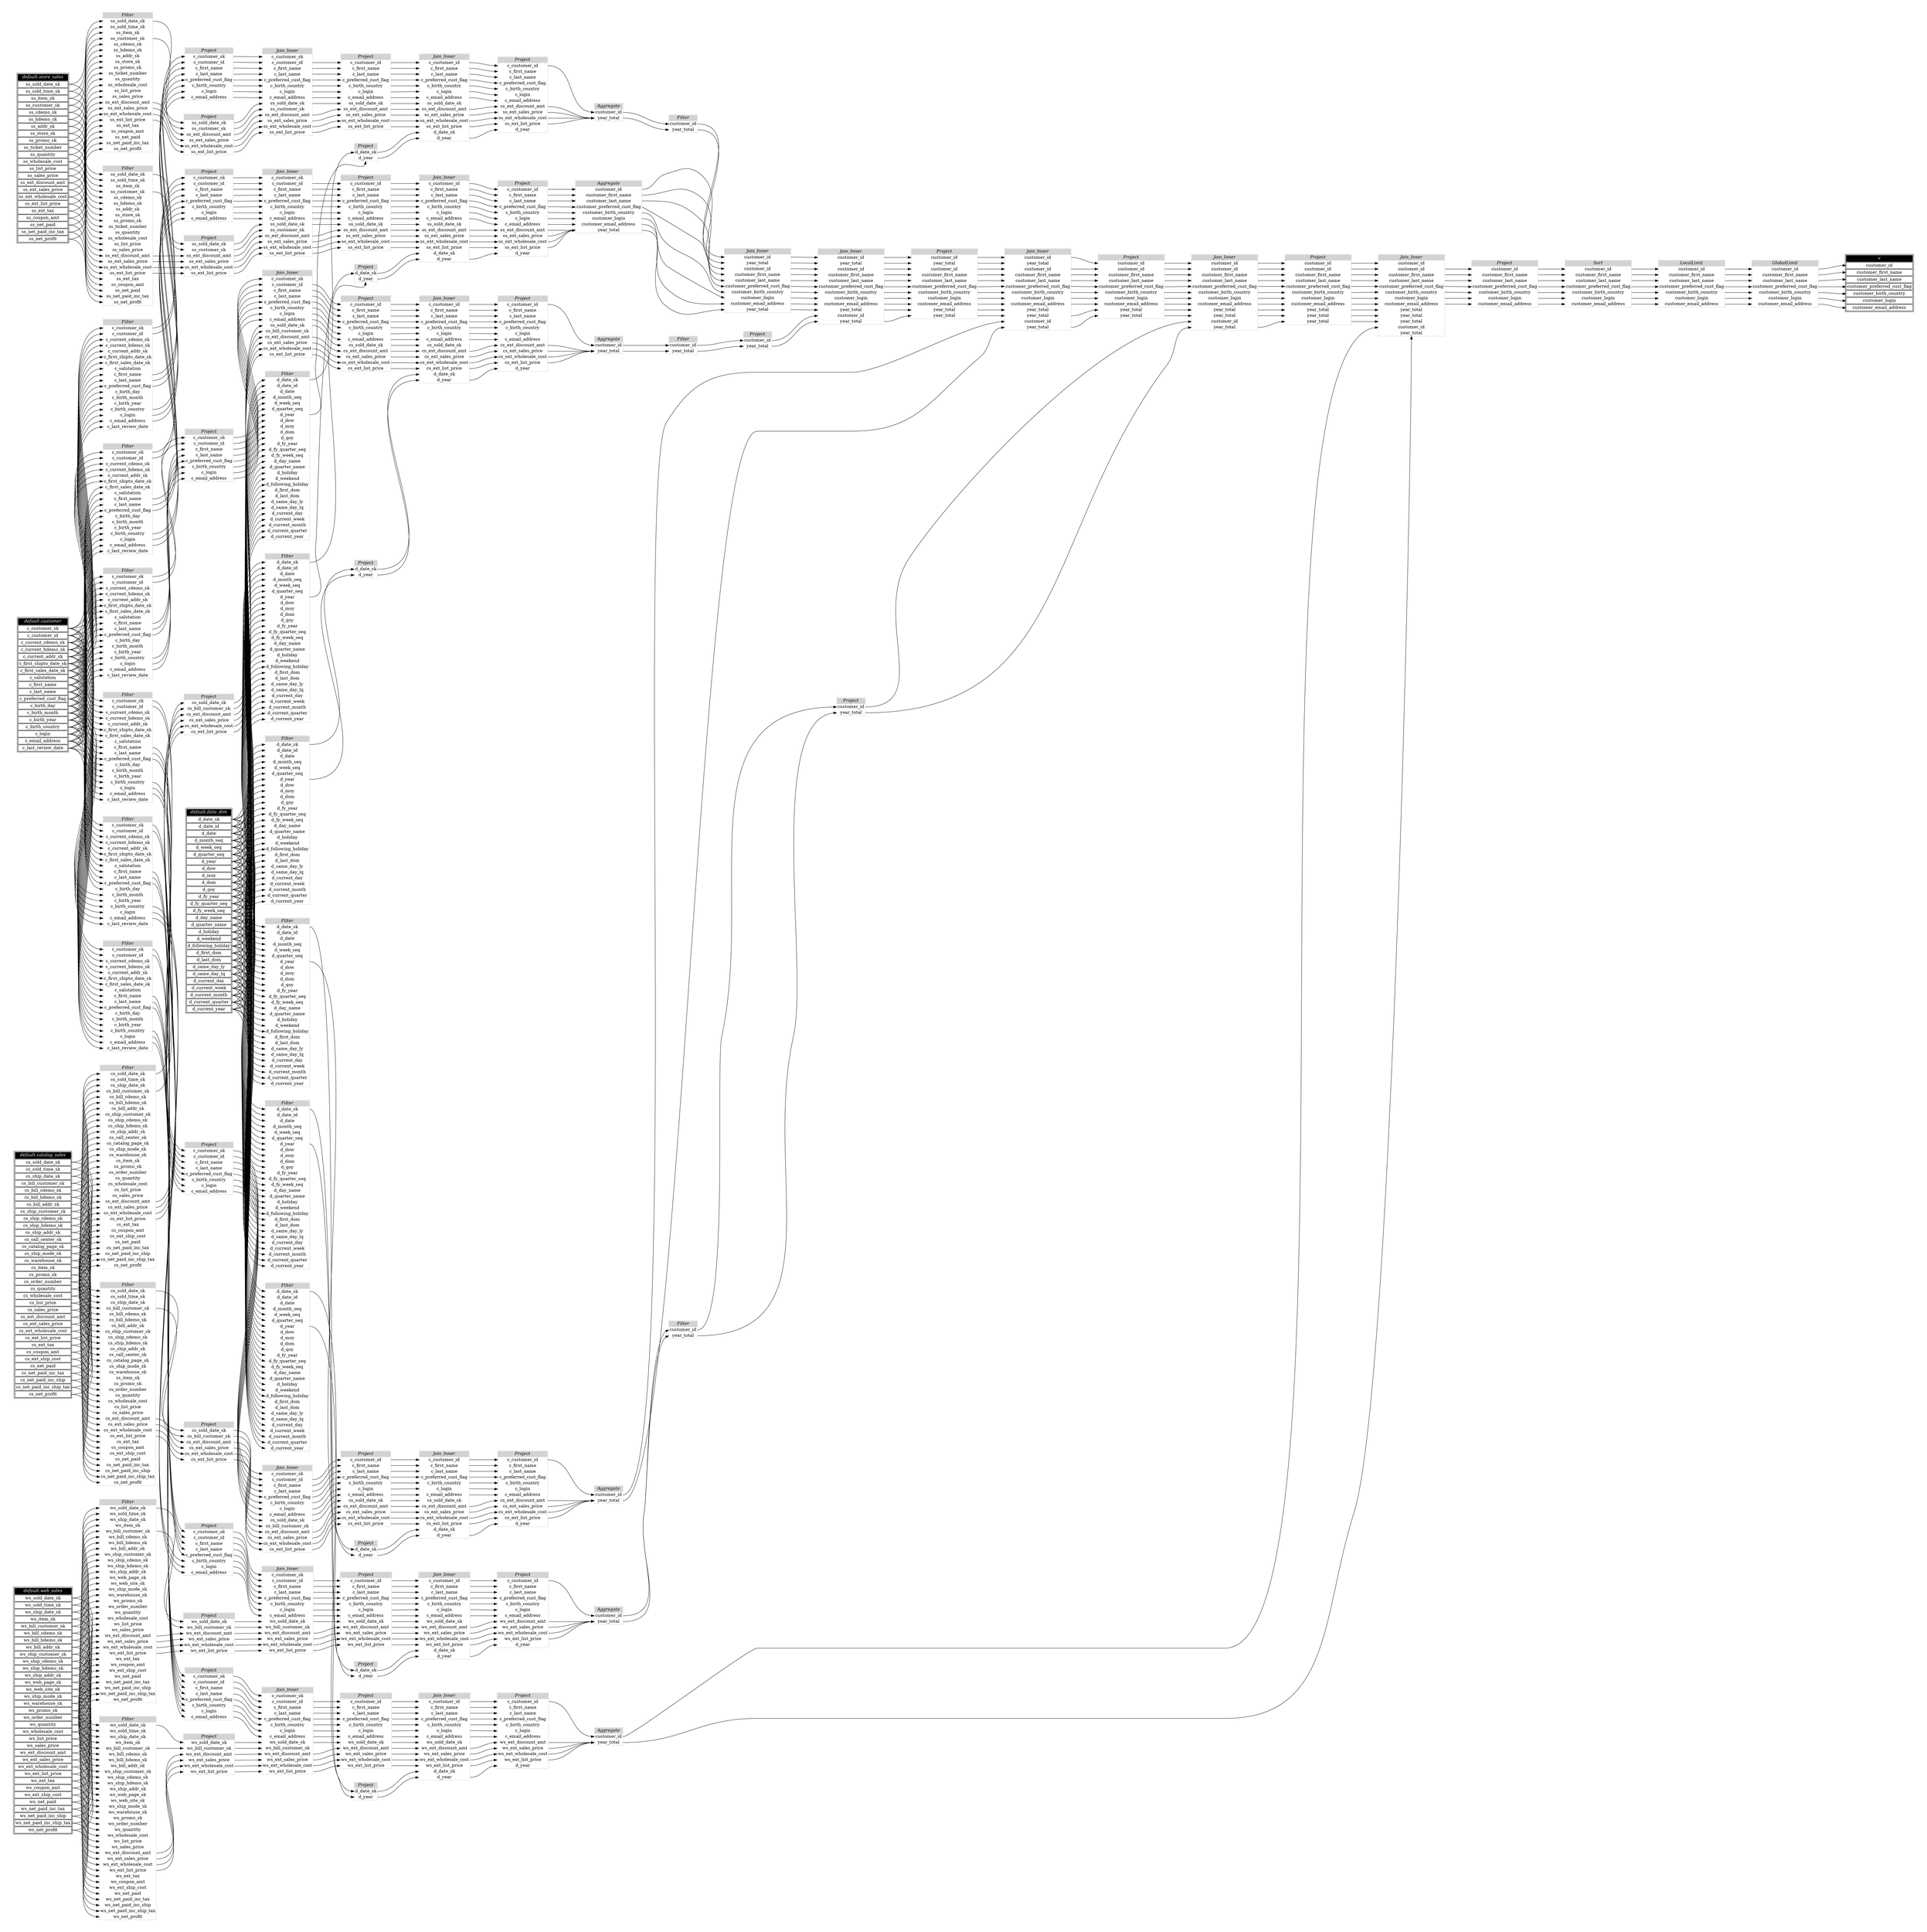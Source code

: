 // Automatically generated by TPCDSFlowTestSuite


digraph {
  graph [pad="0.5" nodesep="0.5" ranksep="1" fontname="Helvetica" rankdir=LR];
  node [shape=plaintext]

  
"Aggregate_0c3f215" [label=<
<table color="lightgray" border="1" cellborder="0" cellspacing="0">
  <tr><td bgcolor="lightgray" port="nodeName"><i>Aggregate</i></td></tr>
  <tr><td port="0">customer_id</td></tr>
<tr><td port="1">customer_first_name</td></tr>
<tr><td port="2">customer_last_name</td></tr>
<tr><td port="3">customer_preferred_cust_flag</td></tr>
<tr><td port="4">customer_birth_country</td></tr>
<tr><td port="5">customer_login</td></tr>
<tr><td port="6">customer_email_address</td></tr>
<tr><td port="7">year_total</td></tr>
</table>>];
     

"Aggregate_0debc9f" [label=<
<table color="lightgray" border="1" cellborder="0" cellspacing="0">
  <tr><td bgcolor="lightgray" port="nodeName"><i>Aggregate</i></td></tr>
  <tr><td port="0">customer_id</td></tr>
<tr><td port="1">year_total</td></tr>
</table>>];
     

"Aggregate_5560897" [label=<
<table color="lightgray" border="1" cellborder="0" cellspacing="0">
  <tr><td bgcolor="lightgray" port="nodeName"><i>Aggregate</i></td></tr>
  <tr><td port="0">customer_id</td></tr>
<tr><td port="1">year_total</td></tr>
</table>>];
     

"Aggregate_7968c68" [label=<
<table color="lightgray" border="1" cellborder="0" cellspacing="0">
  <tr><td bgcolor="lightgray" port="nodeName"><i>Aggregate</i></td></tr>
  <tr><td port="0">customer_id</td></tr>
<tr><td port="1">year_total</td></tr>
</table>>];
     

"Aggregate_b24ae06" [label=<
<table color="lightgray" border="1" cellborder="0" cellspacing="0">
  <tr><td bgcolor="lightgray" port="nodeName"><i>Aggregate</i></td></tr>
  <tr><td port="0">customer_id</td></tr>
<tr><td port="1">year_total</td></tr>
</table>>];
     

"Aggregate_ef844c5" [label=<
<table color="lightgray" border="1" cellborder="0" cellspacing="0">
  <tr><td bgcolor="lightgray" port="nodeName"><i>Aggregate</i></td></tr>
  <tr><td port="0">customer_id</td></tr>
<tr><td port="1">year_total</td></tr>
</table>>];
     

"Filter_0040509" [label=<
<table color="lightgray" border="1" cellborder="0" cellspacing="0">
  <tr><td bgcolor="lightgray" port="nodeName"><i>Filter</i></td></tr>
  <tr><td port="0">d_date_sk</td></tr>
<tr><td port="1">d_date_id</td></tr>
<tr><td port="2">d_date</td></tr>
<tr><td port="3">d_month_seq</td></tr>
<tr><td port="4">d_week_seq</td></tr>
<tr><td port="5">d_quarter_seq</td></tr>
<tr><td port="6">d_year</td></tr>
<tr><td port="7">d_dow</td></tr>
<tr><td port="8">d_moy</td></tr>
<tr><td port="9">d_dom</td></tr>
<tr><td port="10">d_qoy</td></tr>
<tr><td port="11">d_fy_year</td></tr>
<tr><td port="12">d_fy_quarter_seq</td></tr>
<tr><td port="13">d_fy_week_seq</td></tr>
<tr><td port="14">d_day_name</td></tr>
<tr><td port="15">d_quarter_name</td></tr>
<tr><td port="16">d_holiday</td></tr>
<tr><td port="17">d_weekend</td></tr>
<tr><td port="18">d_following_holiday</td></tr>
<tr><td port="19">d_first_dom</td></tr>
<tr><td port="20">d_last_dom</td></tr>
<tr><td port="21">d_same_day_ly</td></tr>
<tr><td port="22">d_same_day_lq</td></tr>
<tr><td port="23">d_current_day</td></tr>
<tr><td port="24">d_current_week</td></tr>
<tr><td port="25">d_current_month</td></tr>
<tr><td port="26">d_current_quarter</td></tr>
<tr><td port="27">d_current_year</td></tr>
</table>>];
     

"Filter_1553674" [label=<
<table color="lightgray" border="1" cellborder="0" cellspacing="0">
  <tr><td bgcolor="lightgray" port="nodeName"><i>Filter</i></td></tr>
  <tr><td port="0">customer_id</td></tr>
<tr><td port="1">year_total</td></tr>
</table>>];
     

"Filter_2759e13" [label=<
<table color="lightgray" border="1" cellborder="0" cellspacing="0">
  <tr><td bgcolor="lightgray" port="nodeName"><i>Filter</i></td></tr>
  <tr><td port="0">cs_sold_date_sk</td></tr>
<tr><td port="1">cs_sold_time_sk</td></tr>
<tr><td port="2">cs_ship_date_sk</td></tr>
<tr><td port="3">cs_bill_customer_sk</td></tr>
<tr><td port="4">cs_bill_cdemo_sk</td></tr>
<tr><td port="5">cs_bill_hdemo_sk</td></tr>
<tr><td port="6">cs_bill_addr_sk</td></tr>
<tr><td port="7">cs_ship_customer_sk</td></tr>
<tr><td port="8">cs_ship_cdemo_sk</td></tr>
<tr><td port="9">cs_ship_hdemo_sk</td></tr>
<tr><td port="10">cs_ship_addr_sk</td></tr>
<tr><td port="11">cs_call_center_sk</td></tr>
<tr><td port="12">cs_catalog_page_sk</td></tr>
<tr><td port="13">cs_ship_mode_sk</td></tr>
<tr><td port="14">cs_warehouse_sk</td></tr>
<tr><td port="15">cs_item_sk</td></tr>
<tr><td port="16">cs_promo_sk</td></tr>
<tr><td port="17">cs_order_number</td></tr>
<tr><td port="18">cs_quantity</td></tr>
<tr><td port="19">cs_wholesale_cost</td></tr>
<tr><td port="20">cs_list_price</td></tr>
<tr><td port="21">cs_sales_price</td></tr>
<tr><td port="22">cs_ext_discount_amt</td></tr>
<tr><td port="23">cs_ext_sales_price</td></tr>
<tr><td port="24">cs_ext_wholesale_cost</td></tr>
<tr><td port="25">cs_ext_list_price</td></tr>
<tr><td port="26">cs_ext_tax</td></tr>
<tr><td port="27">cs_coupon_amt</td></tr>
<tr><td port="28">cs_ext_ship_cost</td></tr>
<tr><td port="29">cs_net_paid</td></tr>
<tr><td port="30">cs_net_paid_inc_tax</td></tr>
<tr><td port="31">cs_net_paid_inc_ship</td></tr>
<tr><td port="32">cs_net_paid_inc_ship_tax</td></tr>
<tr><td port="33">cs_net_profit</td></tr>
</table>>];
     

"Filter_27a4e37" [label=<
<table color="lightgray" border="1" cellborder="0" cellspacing="0">
  <tr><td bgcolor="lightgray" port="nodeName"><i>Filter</i></td></tr>
  <tr><td port="0">c_customer_sk</td></tr>
<tr><td port="1">c_customer_id</td></tr>
<tr><td port="2">c_current_cdemo_sk</td></tr>
<tr><td port="3">c_current_hdemo_sk</td></tr>
<tr><td port="4">c_current_addr_sk</td></tr>
<tr><td port="5">c_first_shipto_date_sk</td></tr>
<tr><td port="6">c_first_sales_date_sk</td></tr>
<tr><td port="7">c_salutation</td></tr>
<tr><td port="8">c_first_name</td></tr>
<tr><td port="9">c_last_name</td></tr>
<tr><td port="10">c_preferred_cust_flag</td></tr>
<tr><td port="11">c_birth_day</td></tr>
<tr><td port="12">c_birth_month</td></tr>
<tr><td port="13">c_birth_year</td></tr>
<tr><td port="14">c_birth_country</td></tr>
<tr><td port="15">c_login</td></tr>
<tr><td port="16">c_email_address</td></tr>
<tr><td port="17">c_last_review_date</td></tr>
</table>>];
     

"Filter_329d773" [label=<
<table color="lightgray" border="1" cellborder="0" cellspacing="0">
  <tr><td bgcolor="lightgray" port="nodeName"><i>Filter</i></td></tr>
  <tr><td port="0">c_customer_sk</td></tr>
<tr><td port="1">c_customer_id</td></tr>
<tr><td port="2">c_current_cdemo_sk</td></tr>
<tr><td port="3">c_current_hdemo_sk</td></tr>
<tr><td port="4">c_current_addr_sk</td></tr>
<tr><td port="5">c_first_shipto_date_sk</td></tr>
<tr><td port="6">c_first_sales_date_sk</td></tr>
<tr><td port="7">c_salutation</td></tr>
<tr><td port="8">c_first_name</td></tr>
<tr><td port="9">c_last_name</td></tr>
<tr><td port="10">c_preferred_cust_flag</td></tr>
<tr><td port="11">c_birth_day</td></tr>
<tr><td port="12">c_birth_month</td></tr>
<tr><td port="13">c_birth_year</td></tr>
<tr><td port="14">c_birth_country</td></tr>
<tr><td port="15">c_login</td></tr>
<tr><td port="16">c_email_address</td></tr>
<tr><td port="17">c_last_review_date</td></tr>
</table>>];
     

"Filter_3367eb7" [label=<
<table color="lightgray" border="1" cellborder="0" cellspacing="0">
  <tr><td bgcolor="lightgray" port="nodeName"><i>Filter</i></td></tr>
  <tr><td port="0">ws_sold_date_sk</td></tr>
<tr><td port="1">ws_sold_time_sk</td></tr>
<tr><td port="2">ws_ship_date_sk</td></tr>
<tr><td port="3">ws_item_sk</td></tr>
<tr><td port="4">ws_bill_customer_sk</td></tr>
<tr><td port="5">ws_bill_cdemo_sk</td></tr>
<tr><td port="6">ws_bill_hdemo_sk</td></tr>
<tr><td port="7">ws_bill_addr_sk</td></tr>
<tr><td port="8">ws_ship_customer_sk</td></tr>
<tr><td port="9">ws_ship_cdemo_sk</td></tr>
<tr><td port="10">ws_ship_hdemo_sk</td></tr>
<tr><td port="11">ws_ship_addr_sk</td></tr>
<tr><td port="12">ws_web_page_sk</td></tr>
<tr><td port="13">ws_web_site_sk</td></tr>
<tr><td port="14">ws_ship_mode_sk</td></tr>
<tr><td port="15">ws_warehouse_sk</td></tr>
<tr><td port="16">ws_promo_sk</td></tr>
<tr><td port="17">ws_order_number</td></tr>
<tr><td port="18">ws_quantity</td></tr>
<tr><td port="19">ws_wholesale_cost</td></tr>
<tr><td port="20">ws_list_price</td></tr>
<tr><td port="21">ws_sales_price</td></tr>
<tr><td port="22">ws_ext_discount_amt</td></tr>
<tr><td port="23">ws_ext_sales_price</td></tr>
<tr><td port="24">ws_ext_wholesale_cost</td></tr>
<tr><td port="25">ws_ext_list_price</td></tr>
<tr><td port="26">ws_ext_tax</td></tr>
<tr><td port="27">ws_coupon_amt</td></tr>
<tr><td port="28">ws_ext_ship_cost</td></tr>
<tr><td port="29">ws_net_paid</td></tr>
<tr><td port="30">ws_net_paid_inc_tax</td></tr>
<tr><td port="31">ws_net_paid_inc_ship</td></tr>
<tr><td port="32">ws_net_paid_inc_ship_tax</td></tr>
<tr><td port="33">ws_net_profit</td></tr>
</table>>];
     

"Filter_5faabf8" [label=<
<table color="lightgray" border="1" cellborder="0" cellspacing="0">
  <tr><td bgcolor="lightgray" port="nodeName"><i>Filter</i></td></tr>
  <tr><td port="0">cs_sold_date_sk</td></tr>
<tr><td port="1">cs_sold_time_sk</td></tr>
<tr><td port="2">cs_ship_date_sk</td></tr>
<tr><td port="3">cs_bill_customer_sk</td></tr>
<tr><td port="4">cs_bill_cdemo_sk</td></tr>
<tr><td port="5">cs_bill_hdemo_sk</td></tr>
<tr><td port="6">cs_bill_addr_sk</td></tr>
<tr><td port="7">cs_ship_customer_sk</td></tr>
<tr><td port="8">cs_ship_cdemo_sk</td></tr>
<tr><td port="9">cs_ship_hdemo_sk</td></tr>
<tr><td port="10">cs_ship_addr_sk</td></tr>
<tr><td port="11">cs_call_center_sk</td></tr>
<tr><td port="12">cs_catalog_page_sk</td></tr>
<tr><td port="13">cs_ship_mode_sk</td></tr>
<tr><td port="14">cs_warehouse_sk</td></tr>
<tr><td port="15">cs_item_sk</td></tr>
<tr><td port="16">cs_promo_sk</td></tr>
<tr><td port="17">cs_order_number</td></tr>
<tr><td port="18">cs_quantity</td></tr>
<tr><td port="19">cs_wholesale_cost</td></tr>
<tr><td port="20">cs_list_price</td></tr>
<tr><td port="21">cs_sales_price</td></tr>
<tr><td port="22">cs_ext_discount_amt</td></tr>
<tr><td port="23">cs_ext_sales_price</td></tr>
<tr><td port="24">cs_ext_wholesale_cost</td></tr>
<tr><td port="25">cs_ext_list_price</td></tr>
<tr><td port="26">cs_ext_tax</td></tr>
<tr><td port="27">cs_coupon_amt</td></tr>
<tr><td port="28">cs_ext_ship_cost</td></tr>
<tr><td port="29">cs_net_paid</td></tr>
<tr><td port="30">cs_net_paid_inc_tax</td></tr>
<tr><td port="31">cs_net_paid_inc_ship</td></tr>
<tr><td port="32">cs_net_paid_inc_ship_tax</td></tr>
<tr><td port="33">cs_net_profit</td></tr>
</table>>];
     

"Filter_60b6b69" [label=<
<table color="lightgray" border="1" cellborder="0" cellspacing="0">
  <tr><td bgcolor="lightgray" port="nodeName"><i>Filter</i></td></tr>
  <tr><td port="0">ss_sold_date_sk</td></tr>
<tr><td port="1">ss_sold_time_sk</td></tr>
<tr><td port="2">ss_item_sk</td></tr>
<tr><td port="3">ss_customer_sk</td></tr>
<tr><td port="4">ss_cdemo_sk</td></tr>
<tr><td port="5">ss_hdemo_sk</td></tr>
<tr><td port="6">ss_addr_sk</td></tr>
<tr><td port="7">ss_store_sk</td></tr>
<tr><td port="8">ss_promo_sk</td></tr>
<tr><td port="9">ss_ticket_number</td></tr>
<tr><td port="10">ss_quantity</td></tr>
<tr><td port="11">ss_wholesale_cost</td></tr>
<tr><td port="12">ss_list_price</td></tr>
<tr><td port="13">ss_sales_price</td></tr>
<tr><td port="14">ss_ext_discount_amt</td></tr>
<tr><td port="15">ss_ext_sales_price</td></tr>
<tr><td port="16">ss_ext_wholesale_cost</td></tr>
<tr><td port="17">ss_ext_list_price</td></tr>
<tr><td port="18">ss_ext_tax</td></tr>
<tr><td port="19">ss_coupon_amt</td></tr>
<tr><td port="20">ss_net_paid</td></tr>
<tr><td port="21">ss_net_paid_inc_tax</td></tr>
<tr><td port="22">ss_net_profit</td></tr>
</table>>];
     

"Filter_683e22d" [label=<
<table color="lightgray" border="1" cellborder="0" cellspacing="0">
  <tr><td bgcolor="lightgray" port="nodeName"><i>Filter</i></td></tr>
  <tr><td port="0">customer_id</td></tr>
<tr><td port="1">year_total</td></tr>
</table>>];
     

"Filter_68bcff6" [label=<
<table color="lightgray" border="1" cellborder="0" cellspacing="0">
  <tr><td bgcolor="lightgray" port="nodeName"><i>Filter</i></td></tr>
  <tr><td port="0">d_date_sk</td></tr>
<tr><td port="1">d_date_id</td></tr>
<tr><td port="2">d_date</td></tr>
<tr><td port="3">d_month_seq</td></tr>
<tr><td port="4">d_week_seq</td></tr>
<tr><td port="5">d_quarter_seq</td></tr>
<tr><td port="6">d_year</td></tr>
<tr><td port="7">d_dow</td></tr>
<tr><td port="8">d_moy</td></tr>
<tr><td port="9">d_dom</td></tr>
<tr><td port="10">d_qoy</td></tr>
<tr><td port="11">d_fy_year</td></tr>
<tr><td port="12">d_fy_quarter_seq</td></tr>
<tr><td port="13">d_fy_week_seq</td></tr>
<tr><td port="14">d_day_name</td></tr>
<tr><td port="15">d_quarter_name</td></tr>
<tr><td port="16">d_holiday</td></tr>
<tr><td port="17">d_weekend</td></tr>
<tr><td port="18">d_following_holiday</td></tr>
<tr><td port="19">d_first_dom</td></tr>
<tr><td port="20">d_last_dom</td></tr>
<tr><td port="21">d_same_day_ly</td></tr>
<tr><td port="22">d_same_day_lq</td></tr>
<tr><td port="23">d_current_day</td></tr>
<tr><td port="24">d_current_week</td></tr>
<tr><td port="25">d_current_month</td></tr>
<tr><td port="26">d_current_quarter</td></tr>
<tr><td port="27">d_current_year</td></tr>
</table>>];
     

"Filter_8413886" [label=<
<table color="lightgray" border="1" cellborder="0" cellspacing="0">
  <tr><td bgcolor="lightgray" port="nodeName"><i>Filter</i></td></tr>
  <tr><td port="0">d_date_sk</td></tr>
<tr><td port="1">d_date_id</td></tr>
<tr><td port="2">d_date</td></tr>
<tr><td port="3">d_month_seq</td></tr>
<tr><td port="4">d_week_seq</td></tr>
<tr><td port="5">d_quarter_seq</td></tr>
<tr><td port="6">d_year</td></tr>
<tr><td port="7">d_dow</td></tr>
<tr><td port="8">d_moy</td></tr>
<tr><td port="9">d_dom</td></tr>
<tr><td port="10">d_qoy</td></tr>
<tr><td port="11">d_fy_year</td></tr>
<tr><td port="12">d_fy_quarter_seq</td></tr>
<tr><td port="13">d_fy_week_seq</td></tr>
<tr><td port="14">d_day_name</td></tr>
<tr><td port="15">d_quarter_name</td></tr>
<tr><td port="16">d_holiday</td></tr>
<tr><td port="17">d_weekend</td></tr>
<tr><td port="18">d_following_holiday</td></tr>
<tr><td port="19">d_first_dom</td></tr>
<tr><td port="20">d_last_dom</td></tr>
<tr><td port="21">d_same_day_ly</td></tr>
<tr><td port="22">d_same_day_lq</td></tr>
<tr><td port="23">d_current_day</td></tr>
<tr><td port="24">d_current_week</td></tr>
<tr><td port="25">d_current_month</td></tr>
<tr><td port="26">d_current_quarter</td></tr>
<tr><td port="27">d_current_year</td></tr>
</table>>];
     

"Filter_845a869" [label=<
<table color="lightgray" border="1" cellborder="0" cellspacing="0">
  <tr><td bgcolor="lightgray" port="nodeName"><i>Filter</i></td></tr>
  <tr><td port="0">d_date_sk</td></tr>
<tr><td port="1">d_date_id</td></tr>
<tr><td port="2">d_date</td></tr>
<tr><td port="3">d_month_seq</td></tr>
<tr><td port="4">d_week_seq</td></tr>
<tr><td port="5">d_quarter_seq</td></tr>
<tr><td port="6">d_year</td></tr>
<tr><td port="7">d_dow</td></tr>
<tr><td port="8">d_moy</td></tr>
<tr><td port="9">d_dom</td></tr>
<tr><td port="10">d_qoy</td></tr>
<tr><td port="11">d_fy_year</td></tr>
<tr><td port="12">d_fy_quarter_seq</td></tr>
<tr><td port="13">d_fy_week_seq</td></tr>
<tr><td port="14">d_day_name</td></tr>
<tr><td port="15">d_quarter_name</td></tr>
<tr><td port="16">d_holiday</td></tr>
<tr><td port="17">d_weekend</td></tr>
<tr><td port="18">d_following_holiday</td></tr>
<tr><td port="19">d_first_dom</td></tr>
<tr><td port="20">d_last_dom</td></tr>
<tr><td port="21">d_same_day_ly</td></tr>
<tr><td port="22">d_same_day_lq</td></tr>
<tr><td port="23">d_current_day</td></tr>
<tr><td port="24">d_current_week</td></tr>
<tr><td port="25">d_current_month</td></tr>
<tr><td port="26">d_current_quarter</td></tr>
<tr><td port="27">d_current_year</td></tr>
</table>>];
     

"Filter_88adfae" [label=<
<table color="lightgray" border="1" cellborder="0" cellspacing="0">
  <tr><td bgcolor="lightgray" port="nodeName"><i>Filter</i></td></tr>
  <tr><td port="0">c_customer_sk</td></tr>
<tr><td port="1">c_customer_id</td></tr>
<tr><td port="2">c_current_cdemo_sk</td></tr>
<tr><td port="3">c_current_hdemo_sk</td></tr>
<tr><td port="4">c_current_addr_sk</td></tr>
<tr><td port="5">c_first_shipto_date_sk</td></tr>
<tr><td port="6">c_first_sales_date_sk</td></tr>
<tr><td port="7">c_salutation</td></tr>
<tr><td port="8">c_first_name</td></tr>
<tr><td port="9">c_last_name</td></tr>
<tr><td port="10">c_preferred_cust_flag</td></tr>
<tr><td port="11">c_birth_day</td></tr>
<tr><td port="12">c_birth_month</td></tr>
<tr><td port="13">c_birth_year</td></tr>
<tr><td port="14">c_birth_country</td></tr>
<tr><td port="15">c_login</td></tr>
<tr><td port="16">c_email_address</td></tr>
<tr><td port="17">c_last_review_date</td></tr>
</table>>];
     

"Filter_8e79af5" [label=<
<table color="lightgray" border="1" cellborder="0" cellspacing="0">
  <tr><td bgcolor="lightgray" port="nodeName"><i>Filter</i></td></tr>
  <tr><td port="0">c_customer_sk</td></tr>
<tr><td port="1">c_customer_id</td></tr>
<tr><td port="2">c_current_cdemo_sk</td></tr>
<tr><td port="3">c_current_hdemo_sk</td></tr>
<tr><td port="4">c_current_addr_sk</td></tr>
<tr><td port="5">c_first_shipto_date_sk</td></tr>
<tr><td port="6">c_first_sales_date_sk</td></tr>
<tr><td port="7">c_salutation</td></tr>
<tr><td port="8">c_first_name</td></tr>
<tr><td port="9">c_last_name</td></tr>
<tr><td port="10">c_preferred_cust_flag</td></tr>
<tr><td port="11">c_birth_day</td></tr>
<tr><td port="12">c_birth_month</td></tr>
<tr><td port="13">c_birth_year</td></tr>
<tr><td port="14">c_birth_country</td></tr>
<tr><td port="15">c_login</td></tr>
<tr><td port="16">c_email_address</td></tr>
<tr><td port="17">c_last_review_date</td></tr>
</table>>];
     

"Filter_b4732e6" [label=<
<table color="lightgray" border="1" cellborder="0" cellspacing="0">
  <tr><td bgcolor="lightgray" port="nodeName"><i>Filter</i></td></tr>
  <tr><td port="0">d_date_sk</td></tr>
<tr><td port="1">d_date_id</td></tr>
<tr><td port="2">d_date</td></tr>
<tr><td port="3">d_month_seq</td></tr>
<tr><td port="4">d_week_seq</td></tr>
<tr><td port="5">d_quarter_seq</td></tr>
<tr><td port="6">d_year</td></tr>
<tr><td port="7">d_dow</td></tr>
<tr><td port="8">d_moy</td></tr>
<tr><td port="9">d_dom</td></tr>
<tr><td port="10">d_qoy</td></tr>
<tr><td port="11">d_fy_year</td></tr>
<tr><td port="12">d_fy_quarter_seq</td></tr>
<tr><td port="13">d_fy_week_seq</td></tr>
<tr><td port="14">d_day_name</td></tr>
<tr><td port="15">d_quarter_name</td></tr>
<tr><td port="16">d_holiday</td></tr>
<tr><td port="17">d_weekend</td></tr>
<tr><td port="18">d_following_holiday</td></tr>
<tr><td port="19">d_first_dom</td></tr>
<tr><td port="20">d_last_dom</td></tr>
<tr><td port="21">d_same_day_ly</td></tr>
<tr><td port="22">d_same_day_lq</td></tr>
<tr><td port="23">d_current_day</td></tr>
<tr><td port="24">d_current_week</td></tr>
<tr><td port="25">d_current_month</td></tr>
<tr><td port="26">d_current_quarter</td></tr>
<tr><td port="27">d_current_year</td></tr>
</table>>];
     

"Filter_b5cfc83" [label=<
<table color="lightgray" border="1" cellborder="0" cellspacing="0">
  <tr><td bgcolor="lightgray" port="nodeName"><i>Filter</i></td></tr>
  <tr><td port="0">customer_id</td></tr>
<tr><td port="1">year_total</td></tr>
</table>>];
     

"Filter_ba06996" [label=<
<table color="lightgray" border="1" cellborder="0" cellspacing="0">
  <tr><td bgcolor="lightgray" port="nodeName"><i>Filter</i></td></tr>
  <tr><td port="0">ws_sold_date_sk</td></tr>
<tr><td port="1">ws_sold_time_sk</td></tr>
<tr><td port="2">ws_ship_date_sk</td></tr>
<tr><td port="3">ws_item_sk</td></tr>
<tr><td port="4">ws_bill_customer_sk</td></tr>
<tr><td port="5">ws_bill_cdemo_sk</td></tr>
<tr><td port="6">ws_bill_hdemo_sk</td></tr>
<tr><td port="7">ws_bill_addr_sk</td></tr>
<tr><td port="8">ws_ship_customer_sk</td></tr>
<tr><td port="9">ws_ship_cdemo_sk</td></tr>
<tr><td port="10">ws_ship_hdemo_sk</td></tr>
<tr><td port="11">ws_ship_addr_sk</td></tr>
<tr><td port="12">ws_web_page_sk</td></tr>
<tr><td port="13">ws_web_site_sk</td></tr>
<tr><td port="14">ws_ship_mode_sk</td></tr>
<tr><td port="15">ws_warehouse_sk</td></tr>
<tr><td port="16">ws_promo_sk</td></tr>
<tr><td port="17">ws_order_number</td></tr>
<tr><td port="18">ws_quantity</td></tr>
<tr><td port="19">ws_wholesale_cost</td></tr>
<tr><td port="20">ws_list_price</td></tr>
<tr><td port="21">ws_sales_price</td></tr>
<tr><td port="22">ws_ext_discount_amt</td></tr>
<tr><td port="23">ws_ext_sales_price</td></tr>
<tr><td port="24">ws_ext_wholesale_cost</td></tr>
<tr><td port="25">ws_ext_list_price</td></tr>
<tr><td port="26">ws_ext_tax</td></tr>
<tr><td port="27">ws_coupon_amt</td></tr>
<tr><td port="28">ws_ext_ship_cost</td></tr>
<tr><td port="29">ws_net_paid</td></tr>
<tr><td port="30">ws_net_paid_inc_tax</td></tr>
<tr><td port="31">ws_net_paid_inc_ship</td></tr>
<tr><td port="32">ws_net_paid_inc_ship_tax</td></tr>
<tr><td port="33">ws_net_profit</td></tr>
</table>>];
     

"Filter_bff3b4e" [label=<
<table color="lightgray" border="1" cellborder="0" cellspacing="0">
  <tr><td bgcolor="lightgray" port="nodeName"><i>Filter</i></td></tr>
  <tr><td port="0">c_customer_sk</td></tr>
<tr><td port="1">c_customer_id</td></tr>
<tr><td port="2">c_current_cdemo_sk</td></tr>
<tr><td port="3">c_current_hdemo_sk</td></tr>
<tr><td port="4">c_current_addr_sk</td></tr>
<tr><td port="5">c_first_shipto_date_sk</td></tr>
<tr><td port="6">c_first_sales_date_sk</td></tr>
<tr><td port="7">c_salutation</td></tr>
<tr><td port="8">c_first_name</td></tr>
<tr><td port="9">c_last_name</td></tr>
<tr><td port="10">c_preferred_cust_flag</td></tr>
<tr><td port="11">c_birth_day</td></tr>
<tr><td port="12">c_birth_month</td></tr>
<tr><td port="13">c_birth_year</td></tr>
<tr><td port="14">c_birth_country</td></tr>
<tr><td port="15">c_login</td></tr>
<tr><td port="16">c_email_address</td></tr>
<tr><td port="17">c_last_review_date</td></tr>
</table>>];
     

"Filter_c911341" [label=<
<table color="lightgray" border="1" cellborder="0" cellspacing="0">
  <tr><td bgcolor="lightgray" port="nodeName"><i>Filter</i></td></tr>
  <tr><td port="0">d_date_sk</td></tr>
<tr><td port="1">d_date_id</td></tr>
<tr><td port="2">d_date</td></tr>
<tr><td port="3">d_month_seq</td></tr>
<tr><td port="4">d_week_seq</td></tr>
<tr><td port="5">d_quarter_seq</td></tr>
<tr><td port="6">d_year</td></tr>
<tr><td port="7">d_dow</td></tr>
<tr><td port="8">d_moy</td></tr>
<tr><td port="9">d_dom</td></tr>
<tr><td port="10">d_qoy</td></tr>
<tr><td port="11">d_fy_year</td></tr>
<tr><td port="12">d_fy_quarter_seq</td></tr>
<tr><td port="13">d_fy_week_seq</td></tr>
<tr><td port="14">d_day_name</td></tr>
<tr><td port="15">d_quarter_name</td></tr>
<tr><td port="16">d_holiday</td></tr>
<tr><td port="17">d_weekend</td></tr>
<tr><td port="18">d_following_holiday</td></tr>
<tr><td port="19">d_first_dom</td></tr>
<tr><td port="20">d_last_dom</td></tr>
<tr><td port="21">d_same_day_ly</td></tr>
<tr><td port="22">d_same_day_lq</td></tr>
<tr><td port="23">d_current_day</td></tr>
<tr><td port="24">d_current_week</td></tr>
<tr><td port="25">d_current_month</td></tr>
<tr><td port="26">d_current_quarter</td></tr>
<tr><td port="27">d_current_year</td></tr>
</table>>];
     

"Filter_d5467eb" [label=<
<table color="lightgray" border="1" cellborder="0" cellspacing="0">
  <tr><td bgcolor="lightgray" port="nodeName"><i>Filter</i></td></tr>
  <tr><td port="0">c_customer_sk</td></tr>
<tr><td port="1">c_customer_id</td></tr>
<tr><td port="2">c_current_cdemo_sk</td></tr>
<tr><td port="3">c_current_hdemo_sk</td></tr>
<tr><td port="4">c_current_addr_sk</td></tr>
<tr><td port="5">c_first_shipto_date_sk</td></tr>
<tr><td port="6">c_first_sales_date_sk</td></tr>
<tr><td port="7">c_salutation</td></tr>
<tr><td port="8">c_first_name</td></tr>
<tr><td port="9">c_last_name</td></tr>
<tr><td port="10">c_preferred_cust_flag</td></tr>
<tr><td port="11">c_birth_day</td></tr>
<tr><td port="12">c_birth_month</td></tr>
<tr><td port="13">c_birth_year</td></tr>
<tr><td port="14">c_birth_country</td></tr>
<tr><td port="15">c_login</td></tr>
<tr><td port="16">c_email_address</td></tr>
<tr><td port="17">c_last_review_date</td></tr>
</table>>];
     

"Filter_f103fee" [label=<
<table color="lightgray" border="1" cellborder="0" cellspacing="0">
  <tr><td bgcolor="lightgray" port="nodeName"><i>Filter</i></td></tr>
  <tr><td port="0">ss_sold_date_sk</td></tr>
<tr><td port="1">ss_sold_time_sk</td></tr>
<tr><td port="2">ss_item_sk</td></tr>
<tr><td port="3">ss_customer_sk</td></tr>
<tr><td port="4">ss_cdemo_sk</td></tr>
<tr><td port="5">ss_hdemo_sk</td></tr>
<tr><td port="6">ss_addr_sk</td></tr>
<tr><td port="7">ss_store_sk</td></tr>
<tr><td port="8">ss_promo_sk</td></tr>
<tr><td port="9">ss_ticket_number</td></tr>
<tr><td port="10">ss_quantity</td></tr>
<tr><td port="11">ss_wholesale_cost</td></tr>
<tr><td port="12">ss_list_price</td></tr>
<tr><td port="13">ss_sales_price</td></tr>
<tr><td port="14">ss_ext_discount_amt</td></tr>
<tr><td port="15">ss_ext_sales_price</td></tr>
<tr><td port="16">ss_ext_wholesale_cost</td></tr>
<tr><td port="17">ss_ext_list_price</td></tr>
<tr><td port="18">ss_ext_tax</td></tr>
<tr><td port="19">ss_coupon_amt</td></tr>
<tr><td port="20">ss_net_paid</td></tr>
<tr><td port="21">ss_net_paid_inc_tax</td></tr>
<tr><td port="22">ss_net_profit</td></tr>
</table>>];
     

"GlobalLimit_644c1c2" [label=<
<table color="lightgray" border="1" cellborder="0" cellspacing="0">
  <tr><td bgcolor="lightgray" port="nodeName"><i>GlobalLimit</i></td></tr>
  <tr><td port="0">customer_id</td></tr>
<tr><td port="1">customer_first_name</td></tr>
<tr><td port="2">customer_last_name</td></tr>
<tr><td port="3">customer_preferred_cust_flag</td></tr>
<tr><td port="4">customer_birth_country</td></tr>
<tr><td port="5">customer_login</td></tr>
<tr><td port="6">customer_email_address</td></tr>
</table>>];
     

"Join_Inner_1949605" [label=<
<table color="lightgray" border="1" cellborder="0" cellspacing="0">
  <tr><td bgcolor="lightgray" port="nodeName"><i>Join_Inner</i></td></tr>
  <tr><td port="0">customer_id</td></tr>
<tr><td port="1">customer_id</td></tr>
<tr><td port="2">customer_first_name</td></tr>
<tr><td port="3">customer_last_name</td></tr>
<tr><td port="4">customer_preferred_cust_flag</td></tr>
<tr><td port="5">customer_birth_country</td></tr>
<tr><td port="6">customer_login</td></tr>
<tr><td port="7">customer_email_address</td></tr>
<tr><td port="8">year_total</td></tr>
<tr><td port="9">year_total</td></tr>
<tr><td port="10">customer_id</td></tr>
<tr><td port="11">year_total</td></tr>
</table>>];
     

"Join_Inner_200ef8d" [label=<
<table color="lightgray" border="1" cellborder="0" cellspacing="0">
  <tr><td bgcolor="lightgray" port="nodeName"><i>Join_Inner</i></td></tr>
  <tr><td port="0">c_customer_sk</td></tr>
<tr><td port="1">c_customer_id</td></tr>
<tr><td port="2">c_first_name</td></tr>
<tr><td port="3">c_last_name</td></tr>
<tr><td port="4">c_preferred_cust_flag</td></tr>
<tr><td port="5">c_birth_country</td></tr>
<tr><td port="6">c_login</td></tr>
<tr><td port="7">c_email_address</td></tr>
<tr><td port="8">ss_sold_date_sk</td></tr>
<tr><td port="9">ss_customer_sk</td></tr>
<tr><td port="10">ss_ext_discount_amt</td></tr>
<tr><td port="11">ss_ext_sales_price</td></tr>
<tr><td port="12">ss_ext_wholesale_cost</td></tr>
<tr><td port="13">ss_ext_list_price</td></tr>
</table>>];
     

"Join_Inner_29e4738" [label=<
<table color="lightgray" border="1" cellborder="0" cellspacing="0">
  <tr><td bgcolor="lightgray" port="nodeName"><i>Join_Inner</i></td></tr>
  <tr><td port="0">c_customer_sk</td></tr>
<tr><td port="1">c_customer_id</td></tr>
<tr><td port="2">c_first_name</td></tr>
<tr><td port="3">c_last_name</td></tr>
<tr><td port="4">c_preferred_cust_flag</td></tr>
<tr><td port="5">c_birth_country</td></tr>
<tr><td port="6">c_login</td></tr>
<tr><td port="7">c_email_address</td></tr>
<tr><td port="8">cs_sold_date_sk</td></tr>
<tr><td port="9">cs_bill_customer_sk</td></tr>
<tr><td port="10">cs_ext_discount_amt</td></tr>
<tr><td port="11">cs_ext_sales_price</td></tr>
<tr><td port="12">cs_ext_wholesale_cost</td></tr>
<tr><td port="13">cs_ext_list_price</td></tr>
</table>>];
     

"Join_Inner_37706bf" [label=<
<table color="lightgray" border="1" cellborder="0" cellspacing="0">
  <tr><td bgcolor="lightgray" port="nodeName"><i>Join_Inner</i></td></tr>
  <tr><td port="0">customer_id</td></tr>
<tr><td port="1">customer_id</td></tr>
<tr><td port="2">customer_first_name</td></tr>
<tr><td port="3">customer_last_name</td></tr>
<tr><td port="4">customer_preferred_cust_flag</td></tr>
<tr><td port="5">customer_birth_country</td></tr>
<tr><td port="6">customer_login</td></tr>
<tr><td port="7">customer_email_address</td></tr>
<tr><td port="8">year_total</td></tr>
<tr><td port="9">year_total</td></tr>
<tr><td port="10">year_total</td></tr>
<tr><td port="11">customer_id</td></tr>
<tr><td port="12">year_total</td></tr>
</table>>];
     

"Join_Inner_4ea1d8d" [label=<
<table color="lightgray" border="1" cellborder="0" cellspacing="0">
  <tr><td bgcolor="lightgray" port="nodeName"><i>Join_Inner</i></td></tr>
  <tr><td port="0">c_customer_sk</td></tr>
<tr><td port="1">c_customer_id</td></tr>
<tr><td port="2">c_first_name</td></tr>
<tr><td port="3">c_last_name</td></tr>
<tr><td port="4">c_preferred_cust_flag</td></tr>
<tr><td port="5">c_birth_country</td></tr>
<tr><td port="6">c_login</td></tr>
<tr><td port="7">c_email_address</td></tr>
<tr><td port="8">ws_sold_date_sk</td></tr>
<tr><td port="9">ws_bill_customer_sk</td></tr>
<tr><td port="10">ws_ext_discount_amt</td></tr>
<tr><td port="11">ws_ext_sales_price</td></tr>
<tr><td port="12">ws_ext_wholesale_cost</td></tr>
<tr><td port="13">ws_ext_list_price</td></tr>
</table>>];
     

"Join_Inner_581ac59" [label=<
<table color="lightgray" border="1" cellborder="0" cellspacing="0">
  <tr><td bgcolor="lightgray" port="nodeName"><i>Join_Inner</i></td></tr>
  <tr><td port="0">c_customer_id</td></tr>
<tr><td port="1">c_first_name</td></tr>
<tr><td port="2">c_last_name</td></tr>
<tr><td port="3">c_preferred_cust_flag</td></tr>
<tr><td port="4">c_birth_country</td></tr>
<tr><td port="5">c_login</td></tr>
<tr><td port="6">c_email_address</td></tr>
<tr><td port="7">cs_sold_date_sk</td></tr>
<tr><td port="8">cs_ext_discount_amt</td></tr>
<tr><td port="9">cs_ext_sales_price</td></tr>
<tr><td port="10">cs_ext_wholesale_cost</td></tr>
<tr><td port="11">cs_ext_list_price</td></tr>
<tr><td port="12">d_date_sk</td></tr>
<tr><td port="13">d_year</td></tr>
</table>>];
     

"Join_Inner_89f704c" [label=<
<table color="lightgray" border="1" cellborder="0" cellspacing="0">
  <tr><td bgcolor="lightgray" port="nodeName"><i>Join_Inner</i></td></tr>
  <tr><td port="0">customer_id</td></tr>
<tr><td port="1">year_total</td></tr>
<tr><td port="2">customer_id</td></tr>
<tr><td port="3">customer_first_name</td></tr>
<tr><td port="4">customer_last_name</td></tr>
<tr><td port="5">customer_preferred_cust_flag</td></tr>
<tr><td port="6">customer_birth_country</td></tr>
<tr><td port="7">customer_login</td></tr>
<tr><td port="8">customer_email_address</td></tr>
<tr><td port="9">year_total</td></tr>
</table>>];
     

"Join_Inner_8f3ea58" [label=<
<table color="lightgray" border="1" cellborder="0" cellspacing="0">
  <tr><td bgcolor="lightgray" port="nodeName"><i>Join_Inner</i></td></tr>
  <tr><td port="0">c_customer_id</td></tr>
<tr><td port="1">c_first_name</td></tr>
<tr><td port="2">c_last_name</td></tr>
<tr><td port="3">c_preferred_cust_flag</td></tr>
<tr><td port="4">c_birth_country</td></tr>
<tr><td port="5">c_login</td></tr>
<tr><td port="6">c_email_address</td></tr>
<tr><td port="7">ws_sold_date_sk</td></tr>
<tr><td port="8">ws_ext_discount_amt</td></tr>
<tr><td port="9">ws_ext_sales_price</td></tr>
<tr><td port="10">ws_ext_wholesale_cost</td></tr>
<tr><td port="11">ws_ext_list_price</td></tr>
<tr><td port="12">d_date_sk</td></tr>
<tr><td port="13">d_year</td></tr>
</table>>];
     

"Join_Inner_9a44131" [label=<
<table color="lightgray" border="1" cellborder="0" cellspacing="0">
  <tr><td bgcolor="lightgray" port="nodeName"><i>Join_Inner</i></td></tr>
  <tr><td port="0">c_customer_sk</td></tr>
<tr><td port="1">c_customer_id</td></tr>
<tr><td port="2">c_first_name</td></tr>
<tr><td port="3">c_last_name</td></tr>
<tr><td port="4">c_preferred_cust_flag</td></tr>
<tr><td port="5">c_birth_country</td></tr>
<tr><td port="6">c_login</td></tr>
<tr><td port="7">c_email_address</td></tr>
<tr><td port="8">ss_sold_date_sk</td></tr>
<tr><td port="9">ss_customer_sk</td></tr>
<tr><td port="10">ss_ext_discount_amt</td></tr>
<tr><td port="11">ss_ext_sales_price</td></tr>
<tr><td port="12">ss_ext_wholesale_cost</td></tr>
<tr><td port="13">ss_ext_list_price</td></tr>
</table>>];
     

"Join_Inner_9bfc888" [label=<
<table color="lightgray" border="1" cellborder="0" cellspacing="0">
  <tr><td bgcolor="lightgray" port="nodeName"><i>Join_Inner</i></td></tr>
  <tr><td port="0">c_customer_id</td></tr>
<tr><td port="1">c_first_name</td></tr>
<tr><td port="2">c_last_name</td></tr>
<tr><td port="3">c_preferred_cust_flag</td></tr>
<tr><td port="4">c_birth_country</td></tr>
<tr><td port="5">c_login</td></tr>
<tr><td port="6">c_email_address</td></tr>
<tr><td port="7">ws_sold_date_sk</td></tr>
<tr><td port="8">ws_ext_discount_amt</td></tr>
<tr><td port="9">ws_ext_sales_price</td></tr>
<tr><td port="10">ws_ext_wholesale_cost</td></tr>
<tr><td port="11">ws_ext_list_price</td></tr>
<tr><td port="12">d_date_sk</td></tr>
<tr><td port="13">d_year</td></tr>
</table>>];
     

"Join_Inner_a894892" [label=<
<table color="lightgray" border="1" cellborder="0" cellspacing="0">
  <tr><td bgcolor="lightgray" port="nodeName"><i>Join_Inner</i></td></tr>
  <tr><td port="0">c_customer_id</td></tr>
<tr><td port="1">c_first_name</td></tr>
<tr><td port="2">c_last_name</td></tr>
<tr><td port="3">c_preferred_cust_flag</td></tr>
<tr><td port="4">c_birth_country</td></tr>
<tr><td port="5">c_login</td></tr>
<tr><td port="6">c_email_address</td></tr>
<tr><td port="7">ss_sold_date_sk</td></tr>
<tr><td port="8">ss_ext_discount_amt</td></tr>
<tr><td port="9">ss_ext_sales_price</td></tr>
<tr><td port="10">ss_ext_wholesale_cost</td></tr>
<tr><td port="11">ss_ext_list_price</td></tr>
<tr><td port="12">d_date_sk</td></tr>
<tr><td port="13">d_year</td></tr>
</table>>];
     

"Join_Inner_ac51d9b" [label=<
<table color="lightgray" border="1" cellborder="0" cellspacing="0">
  <tr><td bgcolor="lightgray" port="nodeName"><i>Join_Inner</i></td></tr>
  <tr><td port="0">c_customer_sk</td></tr>
<tr><td port="1">c_customer_id</td></tr>
<tr><td port="2">c_first_name</td></tr>
<tr><td port="3">c_last_name</td></tr>
<tr><td port="4">c_preferred_cust_flag</td></tr>
<tr><td port="5">c_birth_country</td></tr>
<tr><td port="6">c_login</td></tr>
<tr><td port="7">c_email_address</td></tr>
<tr><td port="8">ws_sold_date_sk</td></tr>
<tr><td port="9">ws_bill_customer_sk</td></tr>
<tr><td port="10">ws_ext_discount_amt</td></tr>
<tr><td port="11">ws_ext_sales_price</td></tr>
<tr><td port="12">ws_ext_wholesale_cost</td></tr>
<tr><td port="13">ws_ext_list_price</td></tr>
</table>>];
     

"Join_Inner_bb1c5e8" [label=<
<table color="lightgray" border="1" cellborder="0" cellspacing="0">
  <tr><td bgcolor="lightgray" port="nodeName"><i>Join_Inner</i></td></tr>
  <tr><td port="0">c_customer_id</td></tr>
<tr><td port="1">c_first_name</td></tr>
<tr><td port="2">c_last_name</td></tr>
<tr><td port="3">c_preferred_cust_flag</td></tr>
<tr><td port="4">c_birth_country</td></tr>
<tr><td port="5">c_login</td></tr>
<tr><td port="6">c_email_address</td></tr>
<tr><td port="7">ss_sold_date_sk</td></tr>
<tr><td port="8">ss_ext_discount_amt</td></tr>
<tr><td port="9">ss_ext_sales_price</td></tr>
<tr><td port="10">ss_ext_wholesale_cost</td></tr>
<tr><td port="11">ss_ext_list_price</td></tr>
<tr><td port="12">d_date_sk</td></tr>
<tr><td port="13">d_year</td></tr>
</table>>];
     

"Join_Inner_be2f6a1" [label=<
<table color="lightgray" border="1" cellborder="0" cellspacing="0">
  <tr><td bgcolor="lightgray" port="nodeName"><i>Join_Inner</i></td></tr>
  <tr><td port="0">customer_id</td></tr>
<tr><td port="1">year_total</td></tr>
<tr><td port="2">customer_id</td></tr>
<tr><td port="3">customer_first_name</td></tr>
<tr><td port="4">customer_last_name</td></tr>
<tr><td port="5">customer_preferred_cust_flag</td></tr>
<tr><td port="6">customer_birth_country</td></tr>
<tr><td port="7">customer_login</td></tr>
<tr><td port="8">customer_email_address</td></tr>
<tr><td port="9">year_total</td></tr>
<tr><td port="10">year_total</td></tr>
<tr><td port="11">customer_id</td></tr>
<tr><td port="12">year_total</td></tr>
</table>>];
     

"Join_Inner_c6c36e6" [label=<
<table color="lightgray" border="1" cellborder="0" cellspacing="0">
  <tr><td bgcolor="lightgray" port="nodeName"><i>Join_Inner</i></td></tr>
  <tr><td port="0">customer_id</td></tr>
<tr><td port="1">year_total</td></tr>
<tr><td port="2">customer_id</td></tr>
<tr><td port="3">customer_first_name</td></tr>
<tr><td port="4">customer_last_name</td></tr>
<tr><td port="5">customer_preferred_cust_flag</td></tr>
<tr><td port="6">customer_birth_country</td></tr>
<tr><td port="7">customer_login</td></tr>
<tr><td port="8">customer_email_address</td></tr>
<tr><td port="9">year_total</td></tr>
<tr><td port="10">customer_id</td></tr>
<tr><td port="11">year_total</td></tr>
</table>>];
     

"Join_Inner_ca61961" [label=<
<table color="lightgray" border="1" cellborder="0" cellspacing="0">
  <tr><td bgcolor="lightgray" port="nodeName"><i>Join_Inner</i></td></tr>
  <tr><td port="0">c_customer_sk</td></tr>
<tr><td port="1">c_customer_id</td></tr>
<tr><td port="2">c_first_name</td></tr>
<tr><td port="3">c_last_name</td></tr>
<tr><td port="4">c_preferred_cust_flag</td></tr>
<tr><td port="5">c_birth_country</td></tr>
<tr><td port="6">c_login</td></tr>
<tr><td port="7">c_email_address</td></tr>
<tr><td port="8">cs_sold_date_sk</td></tr>
<tr><td port="9">cs_bill_customer_sk</td></tr>
<tr><td port="10">cs_ext_discount_amt</td></tr>
<tr><td port="11">cs_ext_sales_price</td></tr>
<tr><td port="12">cs_ext_wholesale_cost</td></tr>
<tr><td port="13">cs_ext_list_price</td></tr>
</table>>];
     

"Join_Inner_da0ad37" [label=<
<table color="lightgray" border="1" cellborder="0" cellspacing="0">
  <tr><td bgcolor="lightgray" port="nodeName"><i>Join_Inner</i></td></tr>
  <tr><td port="0">c_customer_id</td></tr>
<tr><td port="1">c_first_name</td></tr>
<tr><td port="2">c_last_name</td></tr>
<tr><td port="3">c_preferred_cust_flag</td></tr>
<tr><td port="4">c_birth_country</td></tr>
<tr><td port="5">c_login</td></tr>
<tr><td port="6">c_email_address</td></tr>
<tr><td port="7">cs_sold_date_sk</td></tr>
<tr><td port="8">cs_ext_discount_amt</td></tr>
<tr><td port="9">cs_ext_sales_price</td></tr>
<tr><td port="10">cs_ext_wholesale_cost</td></tr>
<tr><td port="11">cs_ext_list_price</td></tr>
<tr><td port="12">d_date_sk</td></tr>
<tr><td port="13">d_year</td></tr>
</table>>];
     

"LocalLimit_cdc067c" [label=<
<table color="lightgray" border="1" cellborder="0" cellspacing="0">
  <tr><td bgcolor="lightgray" port="nodeName"><i>LocalLimit</i></td></tr>
  <tr><td port="0">customer_id</td></tr>
<tr><td port="1">customer_first_name</td></tr>
<tr><td port="2">customer_last_name</td></tr>
<tr><td port="3">customer_preferred_cust_flag</td></tr>
<tr><td port="4">customer_birth_country</td></tr>
<tr><td port="5">customer_login</td></tr>
<tr><td port="6">customer_email_address</td></tr>
</table>>];
     

"Project_0394b26" [label=<
<table color="lightgray" border="1" cellborder="0" cellspacing="0">
  <tr><td bgcolor="lightgray" port="nodeName"><i>Project</i></td></tr>
  <tr><td port="0">c_customer_id</td></tr>
<tr><td port="1">c_first_name</td></tr>
<tr><td port="2">c_last_name</td></tr>
<tr><td port="3">c_preferred_cust_flag</td></tr>
<tr><td port="4">c_birth_country</td></tr>
<tr><td port="5">c_login</td></tr>
<tr><td port="6">c_email_address</td></tr>
<tr><td port="7">ws_ext_discount_amt</td></tr>
<tr><td port="8">ws_ext_sales_price</td></tr>
<tr><td port="9">ws_ext_wholesale_cost</td></tr>
<tr><td port="10">ws_ext_list_price</td></tr>
<tr><td port="11">d_year</td></tr>
</table>>];
     

"Project_127568a" [label=<
<table color="lightgray" border="1" cellborder="0" cellspacing="0">
  <tr><td bgcolor="lightgray" port="nodeName"><i>Project</i></td></tr>
  <tr><td port="0">d_date_sk</td></tr>
<tr><td port="1">d_year</td></tr>
</table>>];
     

"Project_140f726" [label=<
<table color="lightgray" border="1" cellborder="0" cellspacing="0">
  <tr><td bgcolor="lightgray" port="nodeName"><i>Project</i></td></tr>
  <tr><td port="0">c_customer_id</td></tr>
<tr><td port="1">c_first_name</td></tr>
<tr><td port="2">c_last_name</td></tr>
<tr><td port="3">c_preferred_cust_flag</td></tr>
<tr><td port="4">c_birth_country</td></tr>
<tr><td port="5">c_login</td></tr>
<tr><td port="6">c_email_address</td></tr>
<tr><td port="7">cs_sold_date_sk</td></tr>
<tr><td port="8">cs_ext_discount_amt</td></tr>
<tr><td port="9">cs_ext_sales_price</td></tr>
<tr><td port="10">cs_ext_wholesale_cost</td></tr>
<tr><td port="11">cs_ext_list_price</td></tr>
</table>>];
     

"Project_16439ab" [label=<
<table color="lightgray" border="1" cellborder="0" cellspacing="0">
  <tr><td bgcolor="lightgray" port="nodeName"><i>Project</i></td></tr>
  <tr><td port="0">ws_sold_date_sk</td></tr>
<tr><td port="1">ws_bill_customer_sk</td></tr>
<tr><td port="2">ws_ext_discount_amt</td></tr>
<tr><td port="3">ws_ext_sales_price</td></tr>
<tr><td port="4">ws_ext_wholesale_cost</td></tr>
<tr><td port="5">ws_ext_list_price</td></tr>
</table>>];
     

"Project_21a52a0" [label=<
<table color="lightgray" border="1" cellborder="0" cellspacing="0">
  <tr><td bgcolor="lightgray" port="nodeName"><i>Project</i></td></tr>
  <tr><td port="0">c_customer_sk</td></tr>
<tr><td port="1">c_customer_id</td></tr>
<tr><td port="2">c_first_name</td></tr>
<tr><td port="3">c_last_name</td></tr>
<tr><td port="4">c_preferred_cust_flag</td></tr>
<tr><td port="5">c_birth_country</td></tr>
<tr><td port="6">c_login</td></tr>
<tr><td port="7">c_email_address</td></tr>
</table>>];
     

"Project_265784b" [label=<
<table color="lightgray" border="1" cellborder="0" cellspacing="0">
  <tr><td bgcolor="lightgray" port="nodeName"><i>Project</i></td></tr>
  <tr><td port="0">c_customer_id</td></tr>
<tr><td port="1">c_first_name</td></tr>
<tr><td port="2">c_last_name</td></tr>
<tr><td port="3">c_preferred_cust_flag</td></tr>
<tr><td port="4">c_birth_country</td></tr>
<tr><td port="5">c_login</td></tr>
<tr><td port="6">c_email_address</td></tr>
<tr><td port="7">ss_ext_discount_amt</td></tr>
<tr><td port="8">ss_ext_sales_price</td></tr>
<tr><td port="9">ss_ext_wholesale_cost</td></tr>
<tr><td port="10">ss_ext_list_price</td></tr>
<tr><td port="11">d_year</td></tr>
</table>>];
     

"Project_309e835" [label=<
<table color="lightgray" border="1" cellborder="0" cellspacing="0">
  <tr><td bgcolor="lightgray" port="nodeName"><i>Project</i></td></tr>
  <tr><td port="0">c_customer_sk</td></tr>
<tr><td port="1">c_customer_id</td></tr>
<tr><td port="2">c_first_name</td></tr>
<tr><td port="3">c_last_name</td></tr>
<tr><td port="4">c_preferred_cust_flag</td></tr>
<tr><td port="5">c_birth_country</td></tr>
<tr><td port="6">c_login</td></tr>
<tr><td port="7">c_email_address</td></tr>
</table>>];
     

"Project_3140db6" [label=<
<table color="lightgray" border="1" cellborder="0" cellspacing="0">
  <tr><td bgcolor="lightgray" port="nodeName"><i>Project</i></td></tr>
  <tr><td port="0">c_customer_id</td></tr>
<tr><td port="1">c_first_name</td></tr>
<tr><td port="2">c_last_name</td></tr>
<tr><td port="3">c_preferred_cust_flag</td></tr>
<tr><td port="4">c_birth_country</td></tr>
<tr><td port="5">c_login</td></tr>
<tr><td port="6">c_email_address</td></tr>
<tr><td port="7">cs_sold_date_sk</td></tr>
<tr><td port="8">cs_ext_discount_amt</td></tr>
<tr><td port="9">cs_ext_sales_price</td></tr>
<tr><td port="10">cs_ext_wholesale_cost</td></tr>
<tr><td port="11">cs_ext_list_price</td></tr>
</table>>];
     

"Project_322ac34" [label=<
<table color="lightgray" border="1" cellborder="0" cellspacing="0">
  <tr><td bgcolor="lightgray" port="nodeName"><i>Project</i></td></tr>
  <tr><td port="0">customer_id</td></tr>
<tr><td port="1">year_total</td></tr>
<tr><td port="2">customer_id</td></tr>
<tr><td port="3">customer_first_name</td></tr>
<tr><td port="4">customer_last_name</td></tr>
<tr><td port="5">customer_preferred_cust_flag</td></tr>
<tr><td port="6">customer_birth_country</td></tr>
<tr><td port="7">customer_login</td></tr>
<tr><td port="8">customer_email_address</td></tr>
<tr><td port="9">year_total</td></tr>
<tr><td port="10">year_total</td></tr>
</table>>];
     

"Project_3f40df3" [label=<
<table color="lightgray" border="1" cellborder="0" cellspacing="0">
  <tr><td bgcolor="lightgray" port="nodeName"><i>Project</i></td></tr>
  <tr><td port="0">cs_sold_date_sk</td></tr>
<tr><td port="1">cs_bill_customer_sk</td></tr>
<tr><td port="2">cs_ext_discount_amt</td></tr>
<tr><td port="3">cs_ext_sales_price</td></tr>
<tr><td port="4">cs_ext_wholesale_cost</td></tr>
<tr><td port="5">cs_ext_list_price</td></tr>
</table>>];
     

"Project_5f2e4e7" [label=<
<table color="lightgray" border="1" cellborder="0" cellspacing="0">
  <tr><td bgcolor="lightgray" port="nodeName"><i>Project</i></td></tr>
  <tr><td port="0">c_customer_id</td></tr>
<tr><td port="1">c_first_name</td></tr>
<tr><td port="2">c_last_name</td></tr>
<tr><td port="3">c_preferred_cust_flag</td></tr>
<tr><td port="4">c_birth_country</td></tr>
<tr><td port="5">c_login</td></tr>
<tr><td port="6">c_email_address</td></tr>
<tr><td port="7">ss_ext_discount_amt</td></tr>
<tr><td port="8">ss_ext_sales_price</td></tr>
<tr><td port="9">ss_ext_wholesale_cost</td></tr>
<tr><td port="10">ss_ext_list_price</td></tr>
<tr><td port="11">d_year</td></tr>
</table>>];
     

"Project_61bc0ea" [label=<
<table color="lightgray" border="1" cellborder="0" cellspacing="0">
  <tr><td bgcolor="lightgray" port="nodeName"><i>Project</i></td></tr>
  <tr><td port="0">cs_sold_date_sk</td></tr>
<tr><td port="1">cs_bill_customer_sk</td></tr>
<tr><td port="2">cs_ext_discount_amt</td></tr>
<tr><td port="3">cs_ext_sales_price</td></tr>
<tr><td port="4">cs_ext_wholesale_cost</td></tr>
<tr><td port="5">cs_ext_list_price</td></tr>
</table>>];
     

"Project_630533c" [label=<
<table color="lightgray" border="1" cellborder="0" cellspacing="0">
  <tr><td bgcolor="lightgray" port="nodeName"><i>Project</i></td></tr>
  <tr><td port="0">c_customer_sk</td></tr>
<tr><td port="1">c_customer_id</td></tr>
<tr><td port="2">c_first_name</td></tr>
<tr><td port="3">c_last_name</td></tr>
<tr><td port="4">c_preferred_cust_flag</td></tr>
<tr><td port="5">c_birth_country</td></tr>
<tr><td port="6">c_login</td></tr>
<tr><td port="7">c_email_address</td></tr>
</table>>];
     

"Project_663ef37" [label=<
<table color="lightgray" border="1" cellborder="0" cellspacing="0">
  <tr><td bgcolor="lightgray" port="nodeName"><i>Project</i></td></tr>
  <tr><td port="0">customer_id</td></tr>
<tr><td port="1">customer_first_name</td></tr>
<tr><td port="2">customer_last_name</td></tr>
<tr><td port="3">customer_preferred_cust_flag</td></tr>
<tr><td port="4">customer_birth_country</td></tr>
<tr><td port="5">customer_login</td></tr>
<tr><td port="6">customer_email_address</td></tr>
</table>>];
     

"Project_66b4dec" [label=<
<table color="lightgray" border="1" cellborder="0" cellspacing="0">
  <tr><td bgcolor="lightgray" port="nodeName"><i>Project</i></td></tr>
  <tr><td port="0">d_date_sk</td></tr>
<tr><td port="1">d_year</td></tr>
</table>>];
     

"Project_675b96a" [label=<
<table color="lightgray" border="1" cellborder="0" cellspacing="0">
  <tr><td bgcolor="lightgray" port="nodeName"><i>Project</i></td></tr>
  <tr><td port="0">c_customer_id</td></tr>
<tr><td port="1">c_first_name</td></tr>
<tr><td port="2">c_last_name</td></tr>
<tr><td port="3">c_preferred_cust_flag</td></tr>
<tr><td port="4">c_birth_country</td></tr>
<tr><td port="5">c_login</td></tr>
<tr><td port="6">c_email_address</td></tr>
<tr><td port="7">cs_ext_discount_amt</td></tr>
<tr><td port="8">cs_ext_sales_price</td></tr>
<tr><td port="9">cs_ext_wholesale_cost</td></tr>
<tr><td port="10">cs_ext_list_price</td></tr>
<tr><td port="11">d_year</td></tr>
</table>>];
     

"Project_7c3dd5b" [label=<
<table color="lightgray" border="1" cellborder="0" cellspacing="0">
  <tr><td bgcolor="lightgray" port="nodeName"><i>Project</i></td></tr>
  <tr><td port="0">d_date_sk</td></tr>
<tr><td port="1">d_year</td></tr>
</table>>];
     

"Project_80b44e7" [label=<
<table color="lightgray" border="1" cellborder="0" cellspacing="0">
  <tr><td bgcolor="lightgray" port="nodeName"><i>Project</i></td></tr>
  <tr><td port="0">ws_sold_date_sk</td></tr>
<tr><td port="1">ws_bill_customer_sk</td></tr>
<tr><td port="2">ws_ext_discount_amt</td></tr>
<tr><td port="3">ws_ext_sales_price</td></tr>
<tr><td port="4">ws_ext_wholesale_cost</td></tr>
<tr><td port="5">ws_ext_list_price</td></tr>
</table>>];
     

"Project_81394e7" [label=<
<table color="lightgray" border="1" cellborder="0" cellspacing="0">
  <tr><td bgcolor="lightgray" port="nodeName"><i>Project</i></td></tr>
  <tr><td port="0">d_date_sk</td></tr>
<tr><td port="1">d_year</td></tr>
</table>>];
     

"Project_8d7b766" [label=<
<table color="lightgray" border="1" cellborder="0" cellspacing="0">
  <tr><td bgcolor="lightgray" port="nodeName"><i>Project</i></td></tr>
  <tr><td port="0">customer_id</td></tr>
<tr><td port="1">customer_id</td></tr>
<tr><td port="2">customer_first_name</td></tr>
<tr><td port="3">customer_last_name</td></tr>
<tr><td port="4">customer_preferred_cust_flag</td></tr>
<tr><td port="5">customer_birth_country</td></tr>
<tr><td port="6">customer_login</td></tr>
<tr><td port="7">customer_email_address</td></tr>
<tr><td port="8">year_total</td></tr>
<tr><td port="9">year_total</td></tr>
</table>>];
     

"Project_a670a59" [label=<
<table color="lightgray" border="1" cellborder="0" cellspacing="0">
  <tr><td bgcolor="lightgray" port="nodeName"><i>Project</i></td></tr>
  <tr><td port="0">c_customer_id</td></tr>
<tr><td port="1">c_first_name</td></tr>
<tr><td port="2">c_last_name</td></tr>
<tr><td port="3">c_preferred_cust_flag</td></tr>
<tr><td port="4">c_birth_country</td></tr>
<tr><td port="5">c_login</td></tr>
<tr><td port="6">c_email_address</td></tr>
<tr><td port="7">cs_ext_discount_amt</td></tr>
<tr><td port="8">cs_ext_sales_price</td></tr>
<tr><td port="9">cs_ext_wholesale_cost</td></tr>
<tr><td port="10">cs_ext_list_price</td></tr>
<tr><td port="11">d_year</td></tr>
</table>>];
     

"Project_ab2bd6a" [label=<
<table color="lightgray" border="1" cellborder="0" cellspacing="0">
  <tr><td bgcolor="lightgray" port="nodeName"><i>Project</i></td></tr>
  <tr><td port="0">d_date_sk</td></tr>
<tr><td port="1">d_year</td></tr>
</table>>];
     

"Project_b3a181a" [label=<
<table color="lightgray" border="1" cellborder="0" cellspacing="0">
  <tr><td bgcolor="lightgray" port="nodeName"><i>Project</i></td></tr>
  <tr><td port="0">c_customer_id</td></tr>
<tr><td port="1">c_first_name</td></tr>
<tr><td port="2">c_last_name</td></tr>
<tr><td port="3">c_preferred_cust_flag</td></tr>
<tr><td port="4">c_birth_country</td></tr>
<tr><td port="5">c_login</td></tr>
<tr><td port="6">c_email_address</td></tr>
<tr><td port="7">ws_sold_date_sk</td></tr>
<tr><td port="8">ws_ext_discount_amt</td></tr>
<tr><td port="9">ws_ext_sales_price</td></tr>
<tr><td port="10">ws_ext_wholesale_cost</td></tr>
<tr><td port="11">ws_ext_list_price</td></tr>
</table>>];
     

"Project_b8c75e4" [label=<
<table color="lightgray" border="1" cellborder="0" cellspacing="0">
  <tr><td bgcolor="lightgray" port="nodeName"><i>Project</i></td></tr>
  <tr><td port="0">customer_id</td></tr>
<tr><td port="1">customer_id</td></tr>
<tr><td port="2">customer_first_name</td></tr>
<tr><td port="3">customer_last_name</td></tr>
<tr><td port="4">customer_preferred_cust_flag</td></tr>
<tr><td port="5">customer_birth_country</td></tr>
<tr><td port="6">customer_login</td></tr>
<tr><td port="7">customer_email_address</td></tr>
<tr><td port="8">year_total</td></tr>
<tr><td port="9">year_total</td></tr>
<tr><td port="10">year_total</td></tr>
</table>>];
     

"Project_bc9f1a8" [label=<
<table color="lightgray" border="1" cellborder="0" cellspacing="0">
  <tr><td bgcolor="lightgray" port="nodeName"><i>Project</i></td></tr>
  <tr><td port="0">c_customer_sk</td></tr>
<tr><td port="1">c_customer_id</td></tr>
<tr><td port="2">c_first_name</td></tr>
<tr><td port="3">c_last_name</td></tr>
<tr><td port="4">c_preferred_cust_flag</td></tr>
<tr><td port="5">c_birth_country</td></tr>
<tr><td port="6">c_login</td></tr>
<tr><td port="7">c_email_address</td></tr>
</table>>];
     

"Project_cf8fc80" [label=<
<table color="lightgray" border="1" cellborder="0" cellspacing="0">
  <tr><td bgcolor="lightgray" port="nodeName"><i>Project</i></td></tr>
  <tr><td port="0">c_customer_id</td></tr>
<tr><td port="1">c_first_name</td></tr>
<tr><td port="2">c_last_name</td></tr>
<tr><td port="3">c_preferred_cust_flag</td></tr>
<tr><td port="4">c_birth_country</td></tr>
<tr><td port="5">c_login</td></tr>
<tr><td port="6">c_email_address</td></tr>
<tr><td port="7">ws_ext_discount_amt</td></tr>
<tr><td port="8">ws_ext_sales_price</td></tr>
<tr><td port="9">ws_ext_wholesale_cost</td></tr>
<tr><td port="10">ws_ext_list_price</td></tr>
<tr><td port="11">d_year</td></tr>
</table>>];
     

"Project_d075b82" [label=<
<table color="lightgray" border="1" cellborder="0" cellspacing="0">
  <tr><td bgcolor="lightgray" port="nodeName"><i>Project</i></td></tr>
  <tr><td port="0">c_customer_id</td></tr>
<tr><td port="1">c_first_name</td></tr>
<tr><td port="2">c_last_name</td></tr>
<tr><td port="3">c_preferred_cust_flag</td></tr>
<tr><td port="4">c_birth_country</td></tr>
<tr><td port="5">c_login</td></tr>
<tr><td port="6">c_email_address</td></tr>
<tr><td port="7">ss_sold_date_sk</td></tr>
<tr><td port="8">ss_ext_discount_amt</td></tr>
<tr><td port="9">ss_ext_sales_price</td></tr>
<tr><td port="10">ss_ext_wholesale_cost</td></tr>
<tr><td port="11">ss_ext_list_price</td></tr>
</table>>];
     

"Project_d3215d3" [label=<
<table color="lightgray" border="1" cellborder="0" cellspacing="0">
  <tr><td bgcolor="lightgray" port="nodeName"><i>Project</i></td></tr>
  <tr><td port="0">ss_sold_date_sk</td></tr>
<tr><td port="1">ss_customer_sk</td></tr>
<tr><td port="2">ss_ext_discount_amt</td></tr>
<tr><td port="3">ss_ext_sales_price</td></tr>
<tr><td port="4">ss_ext_wholesale_cost</td></tr>
<tr><td port="5">ss_ext_list_price</td></tr>
</table>>];
     

"Project_dce225f" [label=<
<table color="lightgray" border="1" cellborder="0" cellspacing="0">
  <tr><td bgcolor="lightgray" port="nodeName"><i>Project</i></td></tr>
  <tr><td port="0">ss_sold_date_sk</td></tr>
<tr><td port="1">ss_customer_sk</td></tr>
<tr><td port="2">ss_ext_discount_amt</td></tr>
<tr><td port="3">ss_ext_sales_price</td></tr>
<tr><td port="4">ss_ext_wholesale_cost</td></tr>
<tr><td port="5">ss_ext_list_price</td></tr>
</table>>];
     

"Project_df61f53" [label=<
<table color="lightgray" border="1" cellborder="0" cellspacing="0">
  <tr><td bgcolor="lightgray" port="nodeName"><i>Project</i></td></tr>
  <tr><td port="0">d_date_sk</td></tr>
<tr><td port="1">d_year</td></tr>
</table>>];
     

"Project_df9d9df" [label=<
<table color="lightgray" border="1" cellborder="0" cellspacing="0">
  <tr><td bgcolor="lightgray" port="nodeName"><i>Project</i></td></tr>
  <tr><td port="0">customer_id</td></tr>
<tr><td port="1">year_total</td></tr>
</table>>];
     

"Project_e78d415" [label=<
<table color="lightgray" border="1" cellborder="0" cellspacing="0">
  <tr><td bgcolor="lightgray" port="nodeName"><i>Project</i></td></tr>
  <tr><td port="0">c_customer_sk</td></tr>
<tr><td port="1">c_customer_id</td></tr>
<tr><td port="2">c_first_name</td></tr>
<tr><td port="3">c_last_name</td></tr>
<tr><td port="4">c_preferred_cust_flag</td></tr>
<tr><td port="5">c_birth_country</td></tr>
<tr><td port="6">c_login</td></tr>
<tr><td port="7">c_email_address</td></tr>
</table>>];
     

"Project_f0f2bee" [label=<
<table color="lightgray" border="1" cellborder="0" cellspacing="0">
  <tr><td bgcolor="lightgray" port="nodeName"><i>Project</i></td></tr>
  <tr><td port="0">customer_id</td></tr>
<tr><td port="1">year_total</td></tr>
</table>>];
     

"Project_f25b2c5" [label=<
<table color="lightgray" border="1" cellborder="0" cellspacing="0">
  <tr><td bgcolor="lightgray" port="nodeName"><i>Project</i></td></tr>
  <tr><td port="0">c_customer_id</td></tr>
<tr><td port="1">c_first_name</td></tr>
<tr><td port="2">c_last_name</td></tr>
<tr><td port="3">c_preferred_cust_flag</td></tr>
<tr><td port="4">c_birth_country</td></tr>
<tr><td port="5">c_login</td></tr>
<tr><td port="6">c_email_address</td></tr>
<tr><td port="7">ws_sold_date_sk</td></tr>
<tr><td port="8">ws_ext_discount_amt</td></tr>
<tr><td port="9">ws_ext_sales_price</td></tr>
<tr><td port="10">ws_ext_wholesale_cost</td></tr>
<tr><td port="11">ws_ext_list_price</td></tr>
</table>>];
     

"Project_fc9d0bb" [label=<
<table color="lightgray" border="1" cellborder="0" cellspacing="0">
  <tr><td bgcolor="lightgray" port="nodeName"><i>Project</i></td></tr>
  <tr><td port="0">c_customer_sk</td></tr>
<tr><td port="1">c_customer_id</td></tr>
<tr><td port="2">c_first_name</td></tr>
<tr><td port="3">c_last_name</td></tr>
<tr><td port="4">c_preferred_cust_flag</td></tr>
<tr><td port="5">c_birth_country</td></tr>
<tr><td port="6">c_login</td></tr>
<tr><td port="7">c_email_address</td></tr>
</table>>];
     

"Project_fcc140d" [label=<
<table color="lightgray" border="1" cellborder="0" cellspacing="0">
  <tr><td bgcolor="lightgray" port="nodeName"><i>Project</i></td></tr>
  <tr><td port="0">c_customer_id</td></tr>
<tr><td port="1">c_first_name</td></tr>
<tr><td port="2">c_last_name</td></tr>
<tr><td port="3">c_preferred_cust_flag</td></tr>
<tr><td port="4">c_birth_country</td></tr>
<tr><td port="5">c_login</td></tr>
<tr><td port="6">c_email_address</td></tr>
<tr><td port="7">ss_sold_date_sk</td></tr>
<tr><td port="8">ss_ext_discount_amt</td></tr>
<tr><td port="9">ss_ext_sales_price</td></tr>
<tr><td port="10">ss_ext_wholesale_cost</td></tr>
<tr><td port="11">ss_ext_list_price</td></tr>
</table>>];
     

"Sort_d0024ed" [label=<
<table color="lightgray" border="1" cellborder="0" cellspacing="0">
  <tr><td bgcolor="lightgray" port="nodeName"><i>Sort</i></td></tr>
  <tr><td port="0">customer_id</td></tr>
<tr><td port="1">customer_first_name</td></tr>
<tr><td port="2">customer_last_name</td></tr>
<tr><td port="3">customer_preferred_cust_flag</td></tr>
<tr><td port="4">customer_birth_country</td></tr>
<tr><td port="5">customer_login</td></tr>
<tr><td port="6">customer_email_address</td></tr>
</table>>];
     

"default.catalog_sales" [color="black" label=<
<table>
  <tr><td bgcolor="black" port="nodeName"><i><font color="white">default.catalog_sales</font></i></td></tr>
  <tr><td port="0">cs_sold_date_sk</td></tr>
<tr><td port="1">cs_sold_time_sk</td></tr>
<tr><td port="2">cs_ship_date_sk</td></tr>
<tr><td port="3">cs_bill_customer_sk</td></tr>
<tr><td port="4">cs_bill_cdemo_sk</td></tr>
<tr><td port="5">cs_bill_hdemo_sk</td></tr>
<tr><td port="6">cs_bill_addr_sk</td></tr>
<tr><td port="7">cs_ship_customer_sk</td></tr>
<tr><td port="8">cs_ship_cdemo_sk</td></tr>
<tr><td port="9">cs_ship_hdemo_sk</td></tr>
<tr><td port="10">cs_ship_addr_sk</td></tr>
<tr><td port="11">cs_call_center_sk</td></tr>
<tr><td port="12">cs_catalog_page_sk</td></tr>
<tr><td port="13">cs_ship_mode_sk</td></tr>
<tr><td port="14">cs_warehouse_sk</td></tr>
<tr><td port="15">cs_item_sk</td></tr>
<tr><td port="16">cs_promo_sk</td></tr>
<tr><td port="17">cs_order_number</td></tr>
<tr><td port="18">cs_quantity</td></tr>
<tr><td port="19">cs_wholesale_cost</td></tr>
<tr><td port="20">cs_list_price</td></tr>
<tr><td port="21">cs_sales_price</td></tr>
<tr><td port="22">cs_ext_discount_amt</td></tr>
<tr><td port="23">cs_ext_sales_price</td></tr>
<tr><td port="24">cs_ext_wholesale_cost</td></tr>
<tr><td port="25">cs_ext_list_price</td></tr>
<tr><td port="26">cs_ext_tax</td></tr>
<tr><td port="27">cs_coupon_amt</td></tr>
<tr><td port="28">cs_ext_ship_cost</td></tr>
<tr><td port="29">cs_net_paid</td></tr>
<tr><td port="30">cs_net_paid_inc_tax</td></tr>
<tr><td port="31">cs_net_paid_inc_ship</td></tr>
<tr><td port="32">cs_net_paid_inc_ship_tax</td></tr>
<tr><td port="33">cs_net_profit</td></tr>
</table>>];
     

"default.customer" [color="black" label=<
<table>
  <tr><td bgcolor="black" port="nodeName"><i><font color="white">default.customer</font></i></td></tr>
  <tr><td port="0">c_customer_sk</td></tr>
<tr><td port="1">c_customer_id</td></tr>
<tr><td port="2">c_current_cdemo_sk</td></tr>
<tr><td port="3">c_current_hdemo_sk</td></tr>
<tr><td port="4">c_current_addr_sk</td></tr>
<tr><td port="5">c_first_shipto_date_sk</td></tr>
<tr><td port="6">c_first_sales_date_sk</td></tr>
<tr><td port="7">c_salutation</td></tr>
<tr><td port="8">c_first_name</td></tr>
<tr><td port="9">c_last_name</td></tr>
<tr><td port="10">c_preferred_cust_flag</td></tr>
<tr><td port="11">c_birth_day</td></tr>
<tr><td port="12">c_birth_month</td></tr>
<tr><td port="13">c_birth_year</td></tr>
<tr><td port="14">c_birth_country</td></tr>
<tr><td port="15">c_login</td></tr>
<tr><td port="16">c_email_address</td></tr>
<tr><td port="17">c_last_review_date</td></tr>
</table>>];
     

"default.date_dim" [color="black" label=<
<table>
  <tr><td bgcolor="black" port="nodeName"><i><font color="white">default.date_dim</font></i></td></tr>
  <tr><td port="0">d_date_sk</td></tr>
<tr><td port="1">d_date_id</td></tr>
<tr><td port="2">d_date</td></tr>
<tr><td port="3">d_month_seq</td></tr>
<tr><td port="4">d_week_seq</td></tr>
<tr><td port="5">d_quarter_seq</td></tr>
<tr><td port="6">d_year</td></tr>
<tr><td port="7">d_dow</td></tr>
<tr><td port="8">d_moy</td></tr>
<tr><td port="9">d_dom</td></tr>
<tr><td port="10">d_qoy</td></tr>
<tr><td port="11">d_fy_year</td></tr>
<tr><td port="12">d_fy_quarter_seq</td></tr>
<tr><td port="13">d_fy_week_seq</td></tr>
<tr><td port="14">d_day_name</td></tr>
<tr><td port="15">d_quarter_name</td></tr>
<tr><td port="16">d_holiday</td></tr>
<tr><td port="17">d_weekend</td></tr>
<tr><td port="18">d_following_holiday</td></tr>
<tr><td port="19">d_first_dom</td></tr>
<tr><td port="20">d_last_dom</td></tr>
<tr><td port="21">d_same_day_ly</td></tr>
<tr><td port="22">d_same_day_lq</td></tr>
<tr><td port="23">d_current_day</td></tr>
<tr><td port="24">d_current_week</td></tr>
<tr><td port="25">d_current_month</td></tr>
<tr><td port="26">d_current_quarter</td></tr>
<tr><td port="27">d_current_year</td></tr>
</table>>];
     

"default.store_sales" [color="black" label=<
<table>
  <tr><td bgcolor="black" port="nodeName"><i><font color="white">default.store_sales</font></i></td></tr>
  <tr><td port="0">ss_sold_date_sk</td></tr>
<tr><td port="1">ss_sold_time_sk</td></tr>
<tr><td port="2">ss_item_sk</td></tr>
<tr><td port="3">ss_customer_sk</td></tr>
<tr><td port="4">ss_cdemo_sk</td></tr>
<tr><td port="5">ss_hdemo_sk</td></tr>
<tr><td port="6">ss_addr_sk</td></tr>
<tr><td port="7">ss_store_sk</td></tr>
<tr><td port="8">ss_promo_sk</td></tr>
<tr><td port="9">ss_ticket_number</td></tr>
<tr><td port="10">ss_quantity</td></tr>
<tr><td port="11">ss_wholesale_cost</td></tr>
<tr><td port="12">ss_list_price</td></tr>
<tr><td port="13">ss_sales_price</td></tr>
<tr><td port="14">ss_ext_discount_amt</td></tr>
<tr><td port="15">ss_ext_sales_price</td></tr>
<tr><td port="16">ss_ext_wholesale_cost</td></tr>
<tr><td port="17">ss_ext_list_price</td></tr>
<tr><td port="18">ss_ext_tax</td></tr>
<tr><td port="19">ss_coupon_amt</td></tr>
<tr><td port="20">ss_net_paid</td></tr>
<tr><td port="21">ss_net_paid_inc_tax</td></tr>
<tr><td port="22">ss_net_profit</td></tr>
</table>>];
     

"default.web_sales" [color="black" label=<
<table>
  <tr><td bgcolor="black" port="nodeName"><i><font color="white">default.web_sales</font></i></td></tr>
  <tr><td port="0">ws_sold_date_sk</td></tr>
<tr><td port="1">ws_sold_time_sk</td></tr>
<tr><td port="2">ws_ship_date_sk</td></tr>
<tr><td port="3">ws_item_sk</td></tr>
<tr><td port="4">ws_bill_customer_sk</td></tr>
<tr><td port="5">ws_bill_cdemo_sk</td></tr>
<tr><td port="6">ws_bill_hdemo_sk</td></tr>
<tr><td port="7">ws_bill_addr_sk</td></tr>
<tr><td port="8">ws_ship_customer_sk</td></tr>
<tr><td port="9">ws_ship_cdemo_sk</td></tr>
<tr><td port="10">ws_ship_hdemo_sk</td></tr>
<tr><td port="11">ws_ship_addr_sk</td></tr>
<tr><td port="12">ws_web_page_sk</td></tr>
<tr><td port="13">ws_web_site_sk</td></tr>
<tr><td port="14">ws_ship_mode_sk</td></tr>
<tr><td port="15">ws_warehouse_sk</td></tr>
<tr><td port="16">ws_promo_sk</td></tr>
<tr><td port="17">ws_order_number</td></tr>
<tr><td port="18">ws_quantity</td></tr>
<tr><td port="19">ws_wholesale_cost</td></tr>
<tr><td port="20">ws_list_price</td></tr>
<tr><td port="21">ws_sales_price</td></tr>
<tr><td port="22">ws_ext_discount_amt</td></tr>
<tr><td port="23">ws_ext_sales_price</td></tr>
<tr><td port="24">ws_ext_wholesale_cost</td></tr>
<tr><td port="25">ws_ext_list_price</td></tr>
<tr><td port="26">ws_ext_tax</td></tr>
<tr><td port="27">ws_coupon_amt</td></tr>
<tr><td port="28">ws_ext_ship_cost</td></tr>
<tr><td port="29">ws_net_paid</td></tr>
<tr><td port="30">ws_net_paid_inc_tax</td></tr>
<tr><td port="31">ws_net_paid_inc_ship</td></tr>
<tr><td port="32">ws_net_paid_inc_ship_tax</td></tr>
<tr><td port="33">ws_net_profit</td></tr>
</table>>];
     

"v" [color="black" label=<
<table>
  <tr><td bgcolor="black" port="nodeName"><i><font color="white">v</font></i></td></tr>
  <tr><td port="0">customer_id</td></tr>
<tr><td port="1">customer_first_name</td></tr>
<tr><td port="2">customer_last_name</td></tr>
<tr><td port="3">customer_preferred_cust_flag</td></tr>
<tr><td port="4">customer_birth_country</td></tr>
<tr><td port="5">customer_login</td></tr>
<tr><td port="6">customer_email_address</td></tr>
</table>>];
     
  "Aggregate_0c3f215":0 -> "Join_Inner_89f704c":2;
"Aggregate_0c3f215":1 -> "Join_Inner_89f704c":3;
"Aggregate_0c3f215":2 -> "Join_Inner_89f704c":4;
"Aggregate_0c3f215":3 -> "Join_Inner_89f704c":5;
"Aggregate_0c3f215":4 -> "Join_Inner_89f704c":6;
"Aggregate_0c3f215":5 -> "Join_Inner_89f704c":7;
"Aggregate_0c3f215":6 -> "Join_Inner_89f704c":8;
"Aggregate_0c3f215":7 -> "Join_Inner_89f704c":9;
"Aggregate_0debc9f":0 -> "Filter_683e22d":0;
"Aggregate_0debc9f":1 -> "Filter_683e22d":1;
"Aggregate_5560897":0 -> "Join_Inner_be2f6a1":11;
"Aggregate_5560897":1 -> "Join_Inner_be2f6a1":12;
"Aggregate_7968c68":0 -> "Filter_1553674":0;
"Aggregate_7968c68":1 -> "Filter_1553674":1;
"Aggregate_b24ae06":0 -> "Filter_b5cfc83":0;
"Aggregate_b24ae06":1 -> "Filter_b5cfc83":1;
"Aggregate_ef844c5":0 -> "Join_Inner_37706bf":11;
"Aggregate_ef844c5":1 -> "Join_Inner_37706bf":12;
"Filter_0040509":0 -> "Project_7c3dd5b":0;
"Filter_0040509":6 -> "Project_7c3dd5b":1;
"Filter_1553674":0 -> "Join_Inner_89f704c":0;
"Filter_1553674":1 -> "Join_Inner_89f704c":1;
"Filter_2759e13":0 -> "Project_61bc0ea":0;
"Filter_2759e13":22 -> "Project_61bc0ea":2;
"Filter_2759e13":23 -> "Project_61bc0ea":3;
"Filter_2759e13":24 -> "Project_61bc0ea":4;
"Filter_2759e13":25 -> "Project_61bc0ea":5;
"Filter_2759e13":3 -> "Project_61bc0ea":1;
"Filter_27a4e37":0 -> "Project_309e835":0;
"Filter_27a4e37":1 -> "Project_309e835":1;
"Filter_27a4e37":10 -> "Project_309e835":4;
"Filter_27a4e37":14 -> "Project_309e835":5;
"Filter_27a4e37":15 -> "Project_309e835":6;
"Filter_27a4e37":16 -> "Project_309e835":7;
"Filter_27a4e37":8 -> "Project_309e835":2;
"Filter_27a4e37":9 -> "Project_309e835":3;
"Filter_329d773":0 -> "Project_630533c":0;
"Filter_329d773":1 -> "Project_630533c":1;
"Filter_329d773":10 -> "Project_630533c":4;
"Filter_329d773":14 -> "Project_630533c":5;
"Filter_329d773":15 -> "Project_630533c":6;
"Filter_329d773":16 -> "Project_630533c":7;
"Filter_329d773":8 -> "Project_630533c":2;
"Filter_329d773":9 -> "Project_630533c":3;
"Filter_3367eb7":0 -> "Project_80b44e7":0;
"Filter_3367eb7":22 -> "Project_80b44e7":2;
"Filter_3367eb7":23 -> "Project_80b44e7":3;
"Filter_3367eb7":24 -> "Project_80b44e7":4;
"Filter_3367eb7":25 -> "Project_80b44e7":5;
"Filter_3367eb7":4 -> "Project_80b44e7":1;
"Filter_5faabf8":0 -> "Project_3f40df3":0;
"Filter_5faabf8":22 -> "Project_3f40df3":2;
"Filter_5faabf8":23 -> "Project_3f40df3":3;
"Filter_5faabf8":24 -> "Project_3f40df3":4;
"Filter_5faabf8":25 -> "Project_3f40df3":5;
"Filter_5faabf8":3 -> "Project_3f40df3":1;
"Filter_60b6b69":0 -> "Project_dce225f":0;
"Filter_60b6b69":14 -> "Project_dce225f":2;
"Filter_60b6b69":15 -> "Project_dce225f":3;
"Filter_60b6b69":16 -> "Project_dce225f":4;
"Filter_60b6b69":17 -> "Project_dce225f":5;
"Filter_60b6b69":3 -> "Project_dce225f":1;
"Filter_683e22d":0 -> "Project_f0f2bee":0;
"Filter_683e22d":1 -> "Project_f0f2bee":1;
"Filter_68bcff6":0 -> "Project_ab2bd6a":0;
"Filter_68bcff6":6 -> "Project_ab2bd6a":1;
"Filter_8413886":0 -> "Project_127568a":0;
"Filter_8413886":6 -> "Project_127568a":1;
"Filter_845a869":0 -> "Project_66b4dec":0;
"Filter_845a869":6 -> "Project_66b4dec":1;
"Filter_88adfae":0 -> "Project_21a52a0":0;
"Filter_88adfae":1 -> "Project_21a52a0":1;
"Filter_88adfae":10 -> "Project_21a52a0":4;
"Filter_88adfae":14 -> "Project_21a52a0":5;
"Filter_88adfae":15 -> "Project_21a52a0":6;
"Filter_88adfae":16 -> "Project_21a52a0":7;
"Filter_88adfae":8 -> "Project_21a52a0":2;
"Filter_88adfae":9 -> "Project_21a52a0":3;
"Filter_8e79af5":0 -> "Project_e78d415":0;
"Filter_8e79af5":1 -> "Project_e78d415":1;
"Filter_8e79af5":10 -> "Project_e78d415":4;
"Filter_8e79af5":14 -> "Project_e78d415":5;
"Filter_8e79af5":15 -> "Project_e78d415":6;
"Filter_8e79af5":16 -> "Project_e78d415":7;
"Filter_8e79af5":8 -> "Project_e78d415":2;
"Filter_8e79af5":9 -> "Project_e78d415":3;
"Filter_b4732e6":0 -> "Project_81394e7":0;
"Filter_b4732e6":6 -> "Project_81394e7":1;
"Filter_b5cfc83":0 -> "Project_df9d9df":0;
"Filter_b5cfc83":1 -> "Project_df9d9df":1;
"Filter_ba06996":0 -> "Project_16439ab":0;
"Filter_ba06996":22 -> "Project_16439ab":2;
"Filter_ba06996":23 -> "Project_16439ab":3;
"Filter_ba06996":24 -> "Project_16439ab":4;
"Filter_ba06996":25 -> "Project_16439ab":5;
"Filter_ba06996":4 -> "Project_16439ab":1;
"Filter_bff3b4e":0 -> "Project_bc9f1a8":0;
"Filter_bff3b4e":1 -> "Project_bc9f1a8":1;
"Filter_bff3b4e":10 -> "Project_bc9f1a8":4;
"Filter_bff3b4e":14 -> "Project_bc9f1a8":5;
"Filter_bff3b4e":15 -> "Project_bc9f1a8":6;
"Filter_bff3b4e":16 -> "Project_bc9f1a8":7;
"Filter_bff3b4e":8 -> "Project_bc9f1a8":2;
"Filter_bff3b4e":9 -> "Project_bc9f1a8":3;
"Filter_c911341":0 -> "Project_df61f53":0;
"Filter_c911341":6 -> "Project_df61f53":1;
"Filter_d5467eb":0 -> "Project_fc9d0bb":0;
"Filter_d5467eb":1 -> "Project_fc9d0bb":1;
"Filter_d5467eb":10 -> "Project_fc9d0bb":4;
"Filter_d5467eb":14 -> "Project_fc9d0bb":5;
"Filter_d5467eb":15 -> "Project_fc9d0bb":6;
"Filter_d5467eb":16 -> "Project_fc9d0bb":7;
"Filter_d5467eb":8 -> "Project_fc9d0bb":2;
"Filter_d5467eb":9 -> "Project_fc9d0bb":3;
"Filter_f103fee":0 -> "Project_d3215d3":0;
"Filter_f103fee":14 -> "Project_d3215d3":2;
"Filter_f103fee":15 -> "Project_d3215d3":3;
"Filter_f103fee":16 -> "Project_d3215d3":4;
"Filter_f103fee":17 -> "Project_d3215d3":5;
"Filter_f103fee":3 -> "Project_d3215d3":1;
"GlobalLimit_644c1c2":0 -> "v":0;
"GlobalLimit_644c1c2":1 -> "v":1;
"GlobalLimit_644c1c2":2 -> "v":2;
"GlobalLimit_644c1c2":3 -> "v":3;
"GlobalLimit_644c1c2":4 -> "v":4;
"GlobalLimit_644c1c2":5 -> "v":5;
"GlobalLimit_644c1c2":6 -> "v":6;
"Join_Inner_1949605":0 -> "Project_b8c75e4":0;
"Join_Inner_1949605":1 -> "Project_b8c75e4":1;
"Join_Inner_1949605":11 -> "Project_b8c75e4":10;
"Join_Inner_1949605":2 -> "Project_b8c75e4":2;
"Join_Inner_1949605":3 -> "Project_b8c75e4":3;
"Join_Inner_1949605":4 -> "Project_b8c75e4":4;
"Join_Inner_1949605":5 -> "Project_b8c75e4":5;
"Join_Inner_1949605":6 -> "Project_b8c75e4":6;
"Join_Inner_1949605":7 -> "Project_b8c75e4":7;
"Join_Inner_1949605":8 -> "Project_b8c75e4":8;
"Join_Inner_1949605":9 -> "Project_b8c75e4":9;
"Join_Inner_200ef8d":1 -> "Project_d075b82":0;
"Join_Inner_200ef8d":10 -> "Project_d075b82":8;
"Join_Inner_200ef8d":11 -> "Project_d075b82":9;
"Join_Inner_200ef8d":12 -> "Project_d075b82":10;
"Join_Inner_200ef8d":13 -> "Project_d075b82":11;
"Join_Inner_200ef8d":2 -> "Project_d075b82":1;
"Join_Inner_200ef8d":3 -> "Project_d075b82":2;
"Join_Inner_200ef8d":4 -> "Project_d075b82":3;
"Join_Inner_200ef8d":5 -> "Project_d075b82":4;
"Join_Inner_200ef8d":6 -> "Project_d075b82":5;
"Join_Inner_200ef8d":7 -> "Project_d075b82":6;
"Join_Inner_200ef8d":8 -> "Project_d075b82":7;
"Join_Inner_29e4738":1 -> "Project_3140db6":0;
"Join_Inner_29e4738":10 -> "Project_3140db6":8;
"Join_Inner_29e4738":11 -> "Project_3140db6":9;
"Join_Inner_29e4738":12 -> "Project_3140db6":10;
"Join_Inner_29e4738":13 -> "Project_3140db6":11;
"Join_Inner_29e4738":2 -> "Project_3140db6":1;
"Join_Inner_29e4738":3 -> "Project_3140db6":2;
"Join_Inner_29e4738":4 -> "Project_3140db6":3;
"Join_Inner_29e4738":5 -> "Project_3140db6":4;
"Join_Inner_29e4738":6 -> "Project_3140db6":5;
"Join_Inner_29e4738":7 -> "Project_3140db6":6;
"Join_Inner_29e4738":8 -> "Project_3140db6":7;
"Join_Inner_37706bf":1 -> "Project_663ef37":0;
"Join_Inner_37706bf":2 -> "Project_663ef37":1;
"Join_Inner_37706bf":3 -> "Project_663ef37":2;
"Join_Inner_37706bf":4 -> "Project_663ef37":3;
"Join_Inner_37706bf":5 -> "Project_663ef37":4;
"Join_Inner_37706bf":6 -> "Project_663ef37":5;
"Join_Inner_37706bf":7 -> "Project_663ef37":6;
"Join_Inner_4ea1d8d":1 -> "Project_f25b2c5":0;
"Join_Inner_4ea1d8d":10 -> "Project_f25b2c5":8;
"Join_Inner_4ea1d8d":11 -> "Project_f25b2c5":9;
"Join_Inner_4ea1d8d":12 -> "Project_f25b2c5":10;
"Join_Inner_4ea1d8d":13 -> "Project_f25b2c5":11;
"Join_Inner_4ea1d8d":2 -> "Project_f25b2c5":1;
"Join_Inner_4ea1d8d":3 -> "Project_f25b2c5":2;
"Join_Inner_4ea1d8d":4 -> "Project_f25b2c5":3;
"Join_Inner_4ea1d8d":5 -> "Project_f25b2c5":4;
"Join_Inner_4ea1d8d":6 -> "Project_f25b2c5":5;
"Join_Inner_4ea1d8d":7 -> "Project_f25b2c5":6;
"Join_Inner_4ea1d8d":8 -> "Project_f25b2c5":7;
"Join_Inner_581ac59":0 -> "Project_a670a59":0;
"Join_Inner_581ac59":1 -> "Project_a670a59":1;
"Join_Inner_581ac59":10 -> "Project_a670a59":9;
"Join_Inner_581ac59":11 -> "Project_a670a59":10;
"Join_Inner_581ac59":13 -> "Project_a670a59":11;
"Join_Inner_581ac59":2 -> "Project_a670a59":2;
"Join_Inner_581ac59":3 -> "Project_a670a59":3;
"Join_Inner_581ac59":4 -> "Project_a670a59":4;
"Join_Inner_581ac59":5 -> "Project_a670a59":5;
"Join_Inner_581ac59":6 -> "Project_a670a59":6;
"Join_Inner_581ac59":8 -> "Project_a670a59":7;
"Join_Inner_581ac59":9 -> "Project_a670a59":8;
"Join_Inner_89f704c":0 -> "Join_Inner_c6c36e6":0;
"Join_Inner_89f704c":1 -> "Join_Inner_c6c36e6":1;
"Join_Inner_89f704c":2 -> "Join_Inner_c6c36e6":2;
"Join_Inner_89f704c":3 -> "Join_Inner_c6c36e6":3;
"Join_Inner_89f704c":4 -> "Join_Inner_c6c36e6":4;
"Join_Inner_89f704c":5 -> "Join_Inner_c6c36e6":5;
"Join_Inner_89f704c":6 -> "Join_Inner_c6c36e6":6;
"Join_Inner_89f704c":7 -> "Join_Inner_c6c36e6":7;
"Join_Inner_89f704c":8 -> "Join_Inner_c6c36e6":8;
"Join_Inner_89f704c":9 -> "Join_Inner_c6c36e6":9;
"Join_Inner_8f3ea58":0 -> "Project_cf8fc80":0;
"Join_Inner_8f3ea58":1 -> "Project_cf8fc80":1;
"Join_Inner_8f3ea58":10 -> "Project_cf8fc80":9;
"Join_Inner_8f3ea58":11 -> "Project_cf8fc80":10;
"Join_Inner_8f3ea58":13 -> "Project_cf8fc80":11;
"Join_Inner_8f3ea58":2 -> "Project_cf8fc80":2;
"Join_Inner_8f3ea58":3 -> "Project_cf8fc80":3;
"Join_Inner_8f3ea58":4 -> "Project_cf8fc80":4;
"Join_Inner_8f3ea58":5 -> "Project_cf8fc80":5;
"Join_Inner_8f3ea58":6 -> "Project_cf8fc80":6;
"Join_Inner_8f3ea58":8 -> "Project_cf8fc80":7;
"Join_Inner_8f3ea58":9 -> "Project_cf8fc80":8;
"Join_Inner_9a44131":1 -> "Project_fcc140d":0;
"Join_Inner_9a44131":10 -> "Project_fcc140d":8;
"Join_Inner_9a44131":11 -> "Project_fcc140d":9;
"Join_Inner_9a44131":12 -> "Project_fcc140d":10;
"Join_Inner_9a44131":13 -> "Project_fcc140d":11;
"Join_Inner_9a44131":2 -> "Project_fcc140d":1;
"Join_Inner_9a44131":3 -> "Project_fcc140d":2;
"Join_Inner_9a44131":4 -> "Project_fcc140d":3;
"Join_Inner_9a44131":5 -> "Project_fcc140d":4;
"Join_Inner_9a44131":6 -> "Project_fcc140d":5;
"Join_Inner_9a44131":7 -> "Project_fcc140d":6;
"Join_Inner_9a44131":8 -> "Project_fcc140d":7;
"Join_Inner_9bfc888":0 -> "Project_0394b26":0;
"Join_Inner_9bfc888":1 -> "Project_0394b26":1;
"Join_Inner_9bfc888":10 -> "Project_0394b26":9;
"Join_Inner_9bfc888":11 -> "Project_0394b26":10;
"Join_Inner_9bfc888":13 -> "Project_0394b26":11;
"Join_Inner_9bfc888":2 -> "Project_0394b26":2;
"Join_Inner_9bfc888":3 -> "Project_0394b26":3;
"Join_Inner_9bfc888":4 -> "Project_0394b26":4;
"Join_Inner_9bfc888":5 -> "Project_0394b26":5;
"Join_Inner_9bfc888":6 -> "Project_0394b26":6;
"Join_Inner_9bfc888":8 -> "Project_0394b26":7;
"Join_Inner_9bfc888":9 -> "Project_0394b26":8;
"Join_Inner_a894892":0 -> "Project_265784b":0;
"Join_Inner_a894892":1 -> "Project_265784b":1;
"Join_Inner_a894892":10 -> "Project_265784b":9;
"Join_Inner_a894892":11 -> "Project_265784b":10;
"Join_Inner_a894892":13 -> "Project_265784b":11;
"Join_Inner_a894892":2 -> "Project_265784b":2;
"Join_Inner_a894892":3 -> "Project_265784b":3;
"Join_Inner_a894892":4 -> "Project_265784b":4;
"Join_Inner_a894892":5 -> "Project_265784b":5;
"Join_Inner_a894892":6 -> "Project_265784b":6;
"Join_Inner_a894892":8 -> "Project_265784b":7;
"Join_Inner_a894892":9 -> "Project_265784b":8;
"Join_Inner_ac51d9b":1 -> "Project_b3a181a":0;
"Join_Inner_ac51d9b":10 -> "Project_b3a181a":8;
"Join_Inner_ac51d9b":11 -> "Project_b3a181a":9;
"Join_Inner_ac51d9b":12 -> "Project_b3a181a":10;
"Join_Inner_ac51d9b":13 -> "Project_b3a181a":11;
"Join_Inner_ac51d9b":2 -> "Project_b3a181a":1;
"Join_Inner_ac51d9b":3 -> "Project_b3a181a":2;
"Join_Inner_ac51d9b":4 -> "Project_b3a181a":3;
"Join_Inner_ac51d9b":5 -> "Project_b3a181a":4;
"Join_Inner_ac51d9b":6 -> "Project_b3a181a":5;
"Join_Inner_ac51d9b":7 -> "Project_b3a181a":6;
"Join_Inner_ac51d9b":8 -> "Project_b3a181a":7;
"Join_Inner_bb1c5e8":0 -> "Project_5f2e4e7":0;
"Join_Inner_bb1c5e8":1 -> "Project_5f2e4e7":1;
"Join_Inner_bb1c5e8":10 -> "Project_5f2e4e7":9;
"Join_Inner_bb1c5e8":11 -> "Project_5f2e4e7":10;
"Join_Inner_bb1c5e8":13 -> "Project_5f2e4e7":11;
"Join_Inner_bb1c5e8":2 -> "Project_5f2e4e7":2;
"Join_Inner_bb1c5e8":3 -> "Project_5f2e4e7":3;
"Join_Inner_bb1c5e8":4 -> "Project_5f2e4e7":4;
"Join_Inner_bb1c5e8":5 -> "Project_5f2e4e7":5;
"Join_Inner_bb1c5e8":6 -> "Project_5f2e4e7":6;
"Join_Inner_bb1c5e8":8 -> "Project_5f2e4e7":7;
"Join_Inner_bb1c5e8":9 -> "Project_5f2e4e7":8;
"Join_Inner_be2f6a1":0 -> "Project_8d7b766":0;
"Join_Inner_be2f6a1":10 -> "Project_8d7b766":8;
"Join_Inner_be2f6a1":12 -> "Project_8d7b766":9;
"Join_Inner_be2f6a1":2 -> "Project_8d7b766":1;
"Join_Inner_be2f6a1":3 -> "Project_8d7b766":2;
"Join_Inner_be2f6a1":4 -> "Project_8d7b766":3;
"Join_Inner_be2f6a1":5 -> "Project_8d7b766":4;
"Join_Inner_be2f6a1":6 -> "Project_8d7b766":5;
"Join_Inner_be2f6a1":7 -> "Project_8d7b766":6;
"Join_Inner_be2f6a1":8 -> "Project_8d7b766":7;
"Join_Inner_c6c36e6":0 -> "Project_322ac34":0;
"Join_Inner_c6c36e6":1 -> "Project_322ac34":1;
"Join_Inner_c6c36e6":11 -> "Project_322ac34":10;
"Join_Inner_c6c36e6":2 -> "Project_322ac34":2;
"Join_Inner_c6c36e6":3 -> "Project_322ac34":3;
"Join_Inner_c6c36e6":4 -> "Project_322ac34":4;
"Join_Inner_c6c36e6":5 -> "Project_322ac34":5;
"Join_Inner_c6c36e6":6 -> "Project_322ac34":6;
"Join_Inner_c6c36e6":7 -> "Project_322ac34":7;
"Join_Inner_c6c36e6":8 -> "Project_322ac34":8;
"Join_Inner_c6c36e6":9 -> "Project_322ac34":9;
"Join_Inner_ca61961":1 -> "Project_140f726":0;
"Join_Inner_ca61961":10 -> "Project_140f726":8;
"Join_Inner_ca61961":11 -> "Project_140f726":9;
"Join_Inner_ca61961":12 -> "Project_140f726":10;
"Join_Inner_ca61961":13 -> "Project_140f726":11;
"Join_Inner_ca61961":2 -> "Project_140f726":1;
"Join_Inner_ca61961":3 -> "Project_140f726":2;
"Join_Inner_ca61961":4 -> "Project_140f726":3;
"Join_Inner_ca61961":5 -> "Project_140f726":4;
"Join_Inner_ca61961":6 -> "Project_140f726":5;
"Join_Inner_ca61961":7 -> "Project_140f726":6;
"Join_Inner_ca61961":8 -> "Project_140f726":7;
"Join_Inner_da0ad37":0 -> "Project_675b96a":0;
"Join_Inner_da0ad37":1 -> "Project_675b96a":1;
"Join_Inner_da0ad37":10 -> "Project_675b96a":9;
"Join_Inner_da0ad37":11 -> "Project_675b96a":10;
"Join_Inner_da0ad37":13 -> "Project_675b96a":11;
"Join_Inner_da0ad37":2 -> "Project_675b96a":2;
"Join_Inner_da0ad37":3 -> "Project_675b96a":3;
"Join_Inner_da0ad37":4 -> "Project_675b96a":4;
"Join_Inner_da0ad37":5 -> "Project_675b96a":5;
"Join_Inner_da0ad37":6 -> "Project_675b96a":6;
"Join_Inner_da0ad37":8 -> "Project_675b96a":7;
"Join_Inner_da0ad37":9 -> "Project_675b96a":8;
"LocalLimit_cdc067c":0 -> "GlobalLimit_644c1c2":0;
"LocalLimit_cdc067c":1 -> "GlobalLimit_644c1c2":1;
"LocalLimit_cdc067c":2 -> "GlobalLimit_644c1c2":2;
"LocalLimit_cdc067c":3 -> "GlobalLimit_644c1c2":3;
"LocalLimit_cdc067c":4 -> "GlobalLimit_644c1c2":4;
"LocalLimit_cdc067c":5 -> "GlobalLimit_644c1c2":5;
"LocalLimit_cdc067c":6 -> "GlobalLimit_644c1c2":6;
"Project_0394b26":0 -> "Aggregate_ef844c5":0;
"Project_0394b26":10 -> "Aggregate_ef844c5":1;
"Project_0394b26":7 -> "Aggregate_ef844c5":1;
"Project_0394b26":8 -> "Aggregate_ef844c5":1;
"Project_0394b26":9 -> "Aggregate_ef844c5":1;
"Project_127568a":0 -> "Join_Inner_a894892":12;
"Project_127568a":1 -> "Join_Inner_a894892":13;
"Project_140f726":0 -> "Join_Inner_da0ad37":0;
"Project_140f726":1 -> "Join_Inner_da0ad37":1;
"Project_140f726":10 -> "Join_Inner_da0ad37":10;
"Project_140f726":11 -> "Join_Inner_da0ad37":11;
"Project_140f726":2 -> "Join_Inner_da0ad37":2;
"Project_140f726":3 -> "Join_Inner_da0ad37":3;
"Project_140f726":4 -> "Join_Inner_da0ad37":4;
"Project_140f726":5 -> "Join_Inner_da0ad37":5;
"Project_140f726":6 -> "Join_Inner_da0ad37":6;
"Project_140f726":7 -> "Join_Inner_da0ad37":7;
"Project_140f726":8 -> "Join_Inner_da0ad37":8;
"Project_140f726":9 -> "Join_Inner_da0ad37":9;
"Project_16439ab":0 -> "Join_Inner_ac51d9b":8;
"Project_16439ab":1 -> "Join_Inner_ac51d9b":9;
"Project_16439ab":2 -> "Join_Inner_ac51d9b":10;
"Project_16439ab":3 -> "Join_Inner_ac51d9b":11;
"Project_16439ab":4 -> "Join_Inner_ac51d9b":12;
"Project_16439ab":5 -> "Join_Inner_ac51d9b":13;
"Project_21a52a0":0 -> "Join_Inner_ca61961":0;
"Project_21a52a0":1 -> "Join_Inner_ca61961":1;
"Project_21a52a0":2 -> "Join_Inner_ca61961":2;
"Project_21a52a0":3 -> "Join_Inner_ca61961":3;
"Project_21a52a0":4 -> "Join_Inner_ca61961":4;
"Project_21a52a0":5 -> "Join_Inner_ca61961":5;
"Project_21a52a0":6 -> "Join_Inner_ca61961":6;
"Project_21a52a0":7 -> "Join_Inner_ca61961":7;
"Project_265784b":0 -> "Aggregate_7968c68":0;
"Project_265784b":10 -> "Aggregate_7968c68":1;
"Project_265784b":7 -> "Aggregate_7968c68":1;
"Project_265784b":8 -> "Aggregate_7968c68":1;
"Project_265784b":9 -> "Aggregate_7968c68":1;
"Project_309e835":0 -> "Join_Inner_200ef8d":0;
"Project_309e835":1 -> "Join_Inner_200ef8d":1;
"Project_309e835":2 -> "Join_Inner_200ef8d":2;
"Project_309e835":3 -> "Join_Inner_200ef8d":3;
"Project_309e835":4 -> "Join_Inner_200ef8d":4;
"Project_309e835":5 -> "Join_Inner_200ef8d":5;
"Project_309e835":6 -> "Join_Inner_200ef8d":6;
"Project_309e835":7 -> "Join_Inner_200ef8d":7;
"Project_3140db6":0 -> "Join_Inner_581ac59":0;
"Project_3140db6":1 -> "Join_Inner_581ac59":1;
"Project_3140db6":10 -> "Join_Inner_581ac59":10;
"Project_3140db6":11 -> "Join_Inner_581ac59":11;
"Project_3140db6":2 -> "Join_Inner_581ac59":2;
"Project_3140db6":3 -> "Join_Inner_581ac59":3;
"Project_3140db6":4 -> "Join_Inner_581ac59":4;
"Project_3140db6":5 -> "Join_Inner_581ac59":5;
"Project_3140db6":6 -> "Join_Inner_581ac59":6;
"Project_3140db6":7 -> "Join_Inner_581ac59":7;
"Project_3140db6":8 -> "Join_Inner_581ac59":8;
"Project_3140db6":9 -> "Join_Inner_581ac59":9;
"Project_322ac34":0 -> "Join_Inner_be2f6a1":0;
"Project_322ac34":1 -> "Join_Inner_be2f6a1":1;
"Project_322ac34":10 -> "Join_Inner_be2f6a1":10;
"Project_322ac34":2 -> "Join_Inner_be2f6a1":2;
"Project_322ac34":3 -> "Join_Inner_be2f6a1":3;
"Project_322ac34":4 -> "Join_Inner_be2f6a1":4;
"Project_322ac34":5 -> "Join_Inner_be2f6a1":5;
"Project_322ac34":6 -> "Join_Inner_be2f6a1":6;
"Project_322ac34":7 -> "Join_Inner_be2f6a1":7;
"Project_322ac34":8 -> "Join_Inner_be2f6a1":8;
"Project_322ac34":9 -> "Join_Inner_be2f6a1":9;
"Project_3f40df3":0 -> "Join_Inner_ca61961":8;
"Project_3f40df3":1 -> "Join_Inner_ca61961":9;
"Project_3f40df3":2 -> "Join_Inner_ca61961":10;
"Project_3f40df3":3 -> "Join_Inner_ca61961":11;
"Project_3f40df3":4 -> "Join_Inner_ca61961":12;
"Project_3f40df3":5 -> "Join_Inner_ca61961":13;
"Project_5f2e4e7":0 -> "Aggregate_0c3f215":0;
"Project_5f2e4e7":1 -> "Aggregate_0c3f215":1;
"Project_5f2e4e7":10 -> "Aggregate_0c3f215":7;
"Project_5f2e4e7":2 -> "Aggregate_0c3f215":2;
"Project_5f2e4e7":3 -> "Aggregate_0c3f215":3;
"Project_5f2e4e7":4 -> "Aggregate_0c3f215":4;
"Project_5f2e4e7":5 -> "Aggregate_0c3f215":5;
"Project_5f2e4e7":6 -> "Aggregate_0c3f215":6;
"Project_5f2e4e7":7 -> "Aggregate_0c3f215":7;
"Project_5f2e4e7":8 -> "Aggregate_0c3f215":7;
"Project_5f2e4e7":9 -> "Aggregate_0c3f215":7;
"Project_61bc0ea":0 -> "Join_Inner_29e4738":8;
"Project_61bc0ea":1 -> "Join_Inner_29e4738":9;
"Project_61bc0ea":2 -> "Join_Inner_29e4738":10;
"Project_61bc0ea":3 -> "Join_Inner_29e4738":11;
"Project_61bc0ea":4 -> "Join_Inner_29e4738":12;
"Project_61bc0ea":5 -> "Join_Inner_29e4738":13;
"Project_630533c":0 -> "Join_Inner_9a44131":0;
"Project_630533c":1 -> "Join_Inner_9a44131":1;
"Project_630533c":2 -> "Join_Inner_9a44131":2;
"Project_630533c":3 -> "Join_Inner_9a44131":3;
"Project_630533c":4 -> "Join_Inner_9a44131":4;
"Project_630533c":5 -> "Join_Inner_9a44131":5;
"Project_630533c":6 -> "Join_Inner_9a44131":6;
"Project_630533c":7 -> "Join_Inner_9a44131":7;
"Project_663ef37":0 -> "Sort_d0024ed":0;
"Project_663ef37":1 -> "Sort_d0024ed":1;
"Project_663ef37":2 -> "Sort_d0024ed":2;
"Project_663ef37":3 -> "Sort_d0024ed":3;
"Project_663ef37":4 -> "Sort_d0024ed":4;
"Project_663ef37":5 -> "Sort_d0024ed":5;
"Project_663ef37":6 -> "Sort_d0024ed":6;
"Project_66b4dec":0 -> "Join_Inner_9bfc888":12;
"Project_66b4dec":1 -> "Join_Inner_9bfc888":13;
"Project_675b96a":0 -> "Aggregate_5560897":0;
"Project_675b96a":10 -> "Aggregate_5560897":1;
"Project_675b96a":7 -> "Aggregate_5560897":1;
"Project_675b96a":8 -> "Aggregate_5560897":1;
"Project_675b96a":9 -> "Aggregate_5560897":1;
"Project_7c3dd5b":0 -> "Join_Inner_581ac59":12;
"Project_7c3dd5b":1 -> "Join_Inner_581ac59":13;
"Project_80b44e7":0 -> "Join_Inner_4ea1d8d":8;
"Project_80b44e7":1 -> "Join_Inner_4ea1d8d":9;
"Project_80b44e7":2 -> "Join_Inner_4ea1d8d":10;
"Project_80b44e7":3 -> "Join_Inner_4ea1d8d":11;
"Project_80b44e7":4 -> "Join_Inner_4ea1d8d":12;
"Project_80b44e7":5 -> "Join_Inner_4ea1d8d":13;
"Project_81394e7":0 -> "Join_Inner_bb1c5e8":12;
"Project_81394e7":1 -> "Join_Inner_bb1c5e8":13;
"Project_8d7b766":0 -> "Join_Inner_1949605":0;
"Project_8d7b766":1 -> "Join_Inner_1949605":1;
"Project_8d7b766":2 -> "Join_Inner_1949605":2;
"Project_8d7b766":3 -> "Join_Inner_1949605":3;
"Project_8d7b766":4 -> "Join_Inner_1949605":4;
"Project_8d7b766":5 -> "Join_Inner_1949605":5;
"Project_8d7b766":6 -> "Join_Inner_1949605":6;
"Project_8d7b766":7 -> "Join_Inner_1949605":7;
"Project_8d7b766":8 -> "Join_Inner_1949605":8;
"Project_8d7b766":9 -> "Join_Inner_1949605":9;
"Project_a670a59":0 -> "Aggregate_b24ae06":0;
"Project_a670a59":10 -> "Aggregate_b24ae06":1;
"Project_a670a59":7 -> "Aggregate_b24ae06":1;
"Project_a670a59":8 -> "Aggregate_b24ae06":1;
"Project_a670a59":9 -> "Aggregate_b24ae06":1;
"Project_ab2bd6a":0 -> "Join_Inner_8f3ea58":12;
"Project_ab2bd6a":1 -> "Join_Inner_8f3ea58":13;
"Project_b3a181a":0 -> "Join_Inner_8f3ea58":0;
"Project_b3a181a":1 -> "Join_Inner_8f3ea58":1;
"Project_b3a181a":10 -> "Join_Inner_8f3ea58":10;
"Project_b3a181a":11 -> "Join_Inner_8f3ea58":11;
"Project_b3a181a":2 -> "Join_Inner_8f3ea58":2;
"Project_b3a181a":3 -> "Join_Inner_8f3ea58":3;
"Project_b3a181a":4 -> "Join_Inner_8f3ea58":4;
"Project_b3a181a":5 -> "Join_Inner_8f3ea58":5;
"Project_b3a181a":6 -> "Join_Inner_8f3ea58":6;
"Project_b3a181a":7 -> "Join_Inner_8f3ea58":7;
"Project_b3a181a":8 -> "Join_Inner_8f3ea58":8;
"Project_b3a181a":9 -> "Join_Inner_8f3ea58":9;
"Project_b8c75e4":0 -> "Join_Inner_37706bf":0;
"Project_b8c75e4":1 -> "Join_Inner_37706bf":1;
"Project_b8c75e4":10 -> "Join_Inner_37706bf":10;
"Project_b8c75e4":2 -> "Join_Inner_37706bf":2;
"Project_b8c75e4":3 -> "Join_Inner_37706bf":3;
"Project_b8c75e4":4 -> "Join_Inner_37706bf":4;
"Project_b8c75e4":5 -> "Join_Inner_37706bf":5;
"Project_b8c75e4":6 -> "Join_Inner_37706bf":6;
"Project_b8c75e4":7 -> "Join_Inner_37706bf":7;
"Project_b8c75e4":8 -> "Join_Inner_37706bf":8;
"Project_b8c75e4":9 -> "Join_Inner_37706bf":9;
"Project_bc9f1a8":0 -> "Join_Inner_29e4738":0;
"Project_bc9f1a8":1 -> "Join_Inner_29e4738":1;
"Project_bc9f1a8":2 -> "Join_Inner_29e4738":2;
"Project_bc9f1a8":3 -> "Join_Inner_29e4738":3;
"Project_bc9f1a8":4 -> "Join_Inner_29e4738":4;
"Project_bc9f1a8":5 -> "Join_Inner_29e4738":5;
"Project_bc9f1a8":6 -> "Join_Inner_29e4738":6;
"Project_bc9f1a8":7 -> "Join_Inner_29e4738":7;
"Project_cf8fc80":0 -> "Aggregate_0debc9f":0;
"Project_cf8fc80":10 -> "Aggregate_0debc9f":1;
"Project_cf8fc80":7 -> "Aggregate_0debc9f":1;
"Project_cf8fc80":8 -> "Aggregate_0debc9f":1;
"Project_cf8fc80":9 -> "Aggregate_0debc9f":1;
"Project_d075b82":0 -> "Join_Inner_a894892":0;
"Project_d075b82":1 -> "Join_Inner_a894892":1;
"Project_d075b82":10 -> "Join_Inner_a894892":10;
"Project_d075b82":11 -> "Join_Inner_a894892":11;
"Project_d075b82":2 -> "Join_Inner_a894892":2;
"Project_d075b82":3 -> "Join_Inner_a894892":3;
"Project_d075b82":4 -> "Join_Inner_a894892":4;
"Project_d075b82":5 -> "Join_Inner_a894892":5;
"Project_d075b82":6 -> "Join_Inner_a894892":6;
"Project_d075b82":7 -> "Join_Inner_a894892":7;
"Project_d075b82":8 -> "Join_Inner_a894892":8;
"Project_d075b82":9 -> "Join_Inner_a894892":9;
"Project_d3215d3":0 -> "Join_Inner_200ef8d":8;
"Project_d3215d3":1 -> "Join_Inner_200ef8d":9;
"Project_d3215d3":2 -> "Join_Inner_200ef8d":10;
"Project_d3215d3":3 -> "Join_Inner_200ef8d":11;
"Project_d3215d3":4 -> "Join_Inner_200ef8d":12;
"Project_d3215d3":5 -> "Join_Inner_200ef8d":13;
"Project_dce225f":0 -> "Join_Inner_9a44131":8;
"Project_dce225f":1 -> "Join_Inner_9a44131":9;
"Project_dce225f":2 -> "Join_Inner_9a44131":10;
"Project_dce225f":3 -> "Join_Inner_9a44131":11;
"Project_dce225f":4 -> "Join_Inner_9a44131":12;
"Project_dce225f":5 -> "Join_Inner_9a44131":13;
"Project_df61f53":0 -> "Join_Inner_da0ad37":12;
"Project_df61f53":1 -> "Join_Inner_da0ad37":13;
"Project_df9d9df":0 -> "Join_Inner_c6c36e6":10;
"Project_df9d9df":1 -> "Join_Inner_c6c36e6":11;
"Project_e78d415":0 -> "Join_Inner_ac51d9b":0;
"Project_e78d415":1 -> "Join_Inner_ac51d9b":1;
"Project_e78d415":2 -> "Join_Inner_ac51d9b":2;
"Project_e78d415":3 -> "Join_Inner_ac51d9b":3;
"Project_e78d415":4 -> "Join_Inner_ac51d9b":4;
"Project_e78d415":5 -> "Join_Inner_ac51d9b":5;
"Project_e78d415":6 -> "Join_Inner_ac51d9b":6;
"Project_e78d415":7 -> "Join_Inner_ac51d9b":7;
"Project_f0f2bee":0 -> "Join_Inner_1949605":10;
"Project_f0f2bee":1 -> "Join_Inner_1949605":11;
"Project_f25b2c5":0 -> "Join_Inner_9bfc888":0;
"Project_f25b2c5":1 -> "Join_Inner_9bfc888":1;
"Project_f25b2c5":10 -> "Join_Inner_9bfc888":10;
"Project_f25b2c5":11 -> "Join_Inner_9bfc888":11;
"Project_f25b2c5":2 -> "Join_Inner_9bfc888":2;
"Project_f25b2c5":3 -> "Join_Inner_9bfc888":3;
"Project_f25b2c5":4 -> "Join_Inner_9bfc888":4;
"Project_f25b2c5":5 -> "Join_Inner_9bfc888":5;
"Project_f25b2c5":6 -> "Join_Inner_9bfc888":6;
"Project_f25b2c5":7 -> "Join_Inner_9bfc888":7;
"Project_f25b2c5":8 -> "Join_Inner_9bfc888":8;
"Project_f25b2c5":9 -> "Join_Inner_9bfc888":9;
"Project_fc9d0bb":0 -> "Join_Inner_4ea1d8d":0;
"Project_fc9d0bb":1 -> "Join_Inner_4ea1d8d":1;
"Project_fc9d0bb":2 -> "Join_Inner_4ea1d8d":2;
"Project_fc9d0bb":3 -> "Join_Inner_4ea1d8d":3;
"Project_fc9d0bb":4 -> "Join_Inner_4ea1d8d":4;
"Project_fc9d0bb":5 -> "Join_Inner_4ea1d8d":5;
"Project_fc9d0bb":6 -> "Join_Inner_4ea1d8d":6;
"Project_fc9d0bb":7 -> "Join_Inner_4ea1d8d":7;
"Project_fcc140d":0 -> "Join_Inner_bb1c5e8":0;
"Project_fcc140d":1 -> "Join_Inner_bb1c5e8":1;
"Project_fcc140d":10 -> "Join_Inner_bb1c5e8":10;
"Project_fcc140d":11 -> "Join_Inner_bb1c5e8":11;
"Project_fcc140d":2 -> "Join_Inner_bb1c5e8":2;
"Project_fcc140d":3 -> "Join_Inner_bb1c5e8":3;
"Project_fcc140d":4 -> "Join_Inner_bb1c5e8":4;
"Project_fcc140d":5 -> "Join_Inner_bb1c5e8":5;
"Project_fcc140d":6 -> "Join_Inner_bb1c5e8":6;
"Project_fcc140d":7 -> "Join_Inner_bb1c5e8":7;
"Project_fcc140d":8 -> "Join_Inner_bb1c5e8":8;
"Project_fcc140d":9 -> "Join_Inner_bb1c5e8":9;
"Sort_d0024ed":0 -> "LocalLimit_cdc067c":0;
"Sort_d0024ed":1 -> "LocalLimit_cdc067c":1;
"Sort_d0024ed":2 -> "LocalLimit_cdc067c":2;
"Sort_d0024ed":3 -> "LocalLimit_cdc067c":3;
"Sort_d0024ed":4 -> "LocalLimit_cdc067c":4;
"Sort_d0024ed":5 -> "LocalLimit_cdc067c":5;
"Sort_d0024ed":6 -> "LocalLimit_cdc067c":6;
"default.catalog_sales":0 -> "Filter_2759e13":0;
"default.catalog_sales":0 -> "Filter_5faabf8":0;
"default.catalog_sales":1 -> "Filter_2759e13":1;
"default.catalog_sales":1 -> "Filter_5faabf8":1;
"default.catalog_sales":10 -> "Filter_2759e13":10;
"default.catalog_sales":10 -> "Filter_5faabf8":10;
"default.catalog_sales":11 -> "Filter_2759e13":11;
"default.catalog_sales":11 -> "Filter_5faabf8":11;
"default.catalog_sales":12 -> "Filter_2759e13":12;
"default.catalog_sales":12 -> "Filter_5faabf8":12;
"default.catalog_sales":13 -> "Filter_2759e13":13;
"default.catalog_sales":13 -> "Filter_5faabf8":13;
"default.catalog_sales":14 -> "Filter_2759e13":14;
"default.catalog_sales":14 -> "Filter_5faabf8":14;
"default.catalog_sales":15 -> "Filter_2759e13":15;
"default.catalog_sales":15 -> "Filter_5faabf8":15;
"default.catalog_sales":16 -> "Filter_2759e13":16;
"default.catalog_sales":16 -> "Filter_5faabf8":16;
"default.catalog_sales":17 -> "Filter_2759e13":17;
"default.catalog_sales":17 -> "Filter_5faabf8":17;
"default.catalog_sales":18 -> "Filter_2759e13":18;
"default.catalog_sales":18 -> "Filter_5faabf8":18;
"default.catalog_sales":19 -> "Filter_2759e13":19;
"default.catalog_sales":19 -> "Filter_5faabf8":19;
"default.catalog_sales":2 -> "Filter_2759e13":2;
"default.catalog_sales":2 -> "Filter_5faabf8":2;
"default.catalog_sales":20 -> "Filter_2759e13":20;
"default.catalog_sales":20 -> "Filter_5faabf8":20;
"default.catalog_sales":21 -> "Filter_2759e13":21;
"default.catalog_sales":21 -> "Filter_5faabf8":21;
"default.catalog_sales":22 -> "Filter_2759e13":22;
"default.catalog_sales":22 -> "Filter_5faabf8":22;
"default.catalog_sales":23 -> "Filter_2759e13":23;
"default.catalog_sales":23 -> "Filter_5faabf8":23;
"default.catalog_sales":24 -> "Filter_2759e13":24;
"default.catalog_sales":24 -> "Filter_5faabf8":24;
"default.catalog_sales":25 -> "Filter_2759e13":25;
"default.catalog_sales":25 -> "Filter_5faabf8":25;
"default.catalog_sales":26 -> "Filter_2759e13":26;
"default.catalog_sales":26 -> "Filter_5faabf8":26;
"default.catalog_sales":27 -> "Filter_2759e13":27;
"default.catalog_sales":27 -> "Filter_5faabf8":27;
"default.catalog_sales":28 -> "Filter_2759e13":28;
"default.catalog_sales":28 -> "Filter_5faabf8":28;
"default.catalog_sales":29 -> "Filter_2759e13":29;
"default.catalog_sales":29 -> "Filter_5faabf8":29;
"default.catalog_sales":3 -> "Filter_2759e13":3;
"default.catalog_sales":3 -> "Filter_5faabf8":3;
"default.catalog_sales":30 -> "Filter_2759e13":30;
"default.catalog_sales":30 -> "Filter_5faabf8":30;
"default.catalog_sales":31 -> "Filter_2759e13":31;
"default.catalog_sales":31 -> "Filter_5faabf8":31;
"default.catalog_sales":32 -> "Filter_2759e13":32;
"default.catalog_sales":32 -> "Filter_5faabf8":32;
"default.catalog_sales":33 -> "Filter_2759e13":33;
"default.catalog_sales":33 -> "Filter_5faabf8":33;
"default.catalog_sales":4 -> "Filter_2759e13":4;
"default.catalog_sales":4 -> "Filter_5faabf8":4;
"default.catalog_sales":5 -> "Filter_2759e13":5;
"default.catalog_sales":5 -> "Filter_5faabf8":5;
"default.catalog_sales":6 -> "Filter_2759e13":6;
"default.catalog_sales":6 -> "Filter_5faabf8":6;
"default.catalog_sales":7 -> "Filter_2759e13":7;
"default.catalog_sales":7 -> "Filter_5faabf8":7;
"default.catalog_sales":8 -> "Filter_2759e13":8;
"default.catalog_sales":8 -> "Filter_5faabf8":8;
"default.catalog_sales":9 -> "Filter_2759e13":9;
"default.catalog_sales":9 -> "Filter_5faabf8":9;
"default.customer":0 -> "Filter_27a4e37":0;
"default.customer":0 -> "Filter_329d773":0;
"default.customer":0 -> "Filter_88adfae":0;
"default.customer":0 -> "Filter_8e79af5":0;
"default.customer":0 -> "Filter_bff3b4e":0;
"default.customer":0 -> "Filter_d5467eb":0;
"default.customer":1 -> "Filter_27a4e37":1;
"default.customer":1 -> "Filter_329d773":1;
"default.customer":1 -> "Filter_88adfae":1;
"default.customer":1 -> "Filter_8e79af5":1;
"default.customer":1 -> "Filter_bff3b4e":1;
"default.customer":1 -> "Filter_d5467eb":1;
"default.customer":10 -> "Filter_27a4e37":10;
"default.customer":10 -> "Filter_329d773":10;
"default.customer":10 -> "Filter_88adfae":10;
"default.customer":10 -> "Filter_8e79af5":10;
"default.customer":10 -> "Filter_bff3b4e":10;
"default.customer":10 -> "Filter_d5467eb":10;
"default.customer":11 -> "Filter_27a4e37":11;
"default.customer":11 -> "Filter_329d773":11;
"default.customer":11 -> "Filter_88adfae":11;
"default.customer":11 -> "Filter_8e79af5":11;
"default.customer":11 -> "Filter_bff3b4e":11;
"default.customer":11 -> "Filter_d5467eb":11;
"default.customer":12 -> "Filter_27a4e37":12;
"default.customer":12 -> "Filter_329d773":12;
"default.customer":12 -> "Filter_88adfae":12;
"default.customer":12 -> "Filter_8e79af5":12;
"default.customer":12 -> "Filter_bff3b4e":12;
"default.customer":12 -> "Filter_d5467eb":12;
"default.customer":13 -> "Filter_27a4e37":13;
"default.customer":13 -> "Filter_329d773":13;
"default.customer":13 -> "Filter_88adfae":13;
"default.customer":13 -> "Filter_8e79af5":13;
"default.customer":13 -> "Filter_bff3b4e":13;
"default.customer":13 -> "Filter_d5467eb":13;
"default.customer":14 -> "Filter_27a4e37":14;
"default.customer":14 -> "Filter_329d773":14;
"default.customer":14 -> "Filter_88adfae":14;
"default.customer":14 -> "Filter_8e79af5":14;
"default.customer":14 -> "Filter_bff3b4e":14;
"default.customer":14 -> "Filter_d5467eb":14;
"default.customer":15 -> "Filter_27a4e37":15;
"default.customer":15 -> "Filter_329d773":15;
"default.customer":15 -> "Filter_88adfae":15;
"default.customer":15 -> "Filter_8e79af5":15;
"default.customer":15 -> "Filter_bff3b4e":15;
"default.customer":15 -> "Filter_d5467eb":15;
"default.customer":16 -> "Filter_27a4e37":16;
"default.customer":16 -> "Filter_329d773":16;
"default.customer":16 -> "Filter_88adfae":16;
"default.customer":16 -> "Filter_8e79af5":16;
"default.customer":16 -> "Filter_bff3b4e":16;
"default.customer":16 -> "Filter_d5467eb":16;
"default.customer":17 -> "Filter_27a4e37":17;
"default.customer":17 -> "Filter_329d773":17;
"default.customer":17 -> "Filter_88adfae":17;
"default.customer":17 -> "Filter_8e79af5":17;
"default.customer":17 -> "Filter_bff3b4e":17;
"default.customer":17 -> "Filter_d5467eb":17;
"default.customer":2 -> "Filter_27a4e37":2;
"default.customer":2 -> "Filter_329d773":2;
"default.customer":2 -> "Filter_88adfae":2;
"default.customer":2 -> "Filter_8e79af5":2;
"default.customer":2 -> "Filter_bff3b4e":2;
"default.customer":2 -> "Filter_d5467eb":2;
"default.customer":3 -> "Filter_27a4e37":3;
"default.customer":3 -> "Filter_329d773":3;
"default.customer":3 -> "Filter_88adfae":3;
"default.customer":3 -> "Filter_8e79af5":3;
"default.customer":3 -> "Filter_bff3b4e":3;
"default.customer":3 -> "Filter_d5467eb":3;
"default.customer":4 -> "Filter_27a4e37":4;
"default.customer":4 -> "Filter_329d773":4;
"default.customer":4 -> "Filter_88adfae":4;
"default.customer":4 -> "Filter_8e79af5":4;
"default.customer":4 -> "Filter_bff3b4e":4;
"default.customer":4 -> "Filter_d5467eb":4;
"default.customer":5 -> "Filter_27a4e37":5;
"default.customer":5 -> "Filter_329d773":5;
"default.customer":5 -> "Filter_88adfae":5;
"default.customer":5 -> "Filter_8e79af5":5;
"default.customer":5 -> "Filter_bff3b4e":5;
"default.customer":5 -> "Filter_d5467eb":5;
"default.customer":6 -> "Filter_27a4e37":6;
"default.customer":6 -> "Filter_329d773":6;
"default.customer":6 -> "Filter_88adfae":6;
"default.customer":6 -> "Filter_8e79af5":6;
"default.customer":6 -> "Filter_bff3b4e":6;
"default.customer":6 -> "Filter_d5467eb":6;
"default.customer":7 -> "Filter_27a4e37":7;
"default.customer":7 -> "Filter_329d773":7;
"default.customer":7 -> "Filter_88adfae":7;
"default.customer":7 -> "Filter_8e79af5":7;
"default.customer":7 -> "Filter_bff3b4e":7;
"default.customer":7 -> "Filter_d5467eb":7;
"default.customer":8 -> "Filter_27a4e37":8;
"default.customer":8 -> "Filter_329d773":8;
"default.customer":8 -> "Filter_88adfae":8;
"default.customer":8 -> "Filter_8e79af5":8;
"default.customer":8 -> "Filter_bff3b4e":8;
"default.customer":8 -> "Filter_d5467eb":8;
"default.customer":9 -> "Filter_27a4e37":9;
"default.customer":9 -> "Filter_329d773":9;
"default.customer":9 -> "Filter_88adfae":9;
"default.customer":9 -> "Filter_8e79af5":9;
"default.customer":9 -> "Filter_bff3b4e":9;
"default.customer":9 -> "Filter_d5467eb":9;
"default.date_dim":0 -> "Filter_0040509":0;
"default.date_dim":0 -> "Filter_68bcff6":0;
"default.date_dim":0 -> "Filter_8413886":0;
"default.date_dim":0 -> "Filter_845a869":0;
"default.date_dim":0 -> "Filter_b4732e6":0;
"default.date_dim":0 -> "Filter_c911341":0;
"default.date_dim":1 -> "Filter_0040509":1;
"default.date_dim":1 -> "Filter_68bcff6":1;
"default.date_dim":1 -> "Filter_8413886":1;
"default.date_dim":1 -> "Filter_845a869":1;
"default.date_dim":1 -> "Filter_b4732e6":1;
"default.date_dim":1 -> "Filter_c911341":1;
"default.date_dim":10 -> "Filter_0040509":10;
"default.date_dim":10 -> "Filter_68bcff6":10;
"default.date_dim":10 -> "Filter_8413886":10;
"default.date_dim":10 -> "Filter_845a869":10;
"default.date_dim":10 -> "Filter_b4732e6":10;
"default.date_dim":10 -> "Filter_c911341":10;
"default.date_dim":11 -> "Filter_0040509":11;
"default.date_dim":11 -> "Filter_68bcff6":11;
"default.date_dim":11 -> "Filter_8413886":11;
"default.date_dim":11 -> "Filter_845a869":11;
"default.date_dim":11 -> "Filter_b4732e6":11;
"default.date_dim":11 -> "Filter_c911341":11;
"default.date_dim":12 -> "Filter_0040509":12;
"default.date_dim":12 -> "Filter_68bcff6":12;
"default.date_dim":12 -> "Filter_8413886":12;
"default.date_dim":12 -> "Filter_845a869":12;
"default.date_dim":12 -> "Filter_b4732e6":12;
"default.date_dim":12 -> "Filter_c911341":12;
"default.date_dim":13 -> "Filter_0040509":13;
"default.date_dim":13 -> "Filter_68bcff6":13;
"default.date_dim":13 -> "Filter_8413886":13;
"default.date_dim":13 -> "Filter_845a869":13;
"default.date_dim":13 -> "Filter_b4732e6":13;
"default.date_dim":13 -> "Filter_c911341":13;
"default.date_dim":14 -> "Filter_0040509":14;
"default.date_dim":14 -> "Filter_68bcff6":14;
"default.date_dim":14 -> "Filter_8413886":14;
"default.date_dim":14 -> "Filter_845a869":14;
"default.date_dim":14 -> "Filter_b4732e6":14;
"default.date_dim":14 -> "Filter_c911341":14;
"default.date_dim":15 -> "Filter_0040509":15;
"default.date_dim":15 -> "Filter_68bcff6":15;
"default.date_dim":15 -> "Filter_8413886":15;
"default.date_dim":15 -> "Filter_845a869":15;
"default.date_dim":15 -> "Filter_b4732e6":15;
"default.date_dim":15 -> "Filter_c911341":15;
"default.date_dim":16 -> "Filter_0040509":16;
"default.date_dim":16 -> "Filter_68bcff6":16;
"default.date_dim":16 -> "Filter_8413886":16;
"default.date_dim":16 -> "Filter_845a869":16;
"default.date_dim":16 -> "Filter_b4732e6":16;
"default.date_dim":16 -> "Filter_c911341":16;
"default.date_dim":17 -> "Filter_0040509":17;
"default.date_dim":17 -> "Filter_68bcff6":17;
"default.date_dim":17 -> "Filter_8413886":17;
"default.date_dim":17 -> "Filter_845a869":17;
"default.date_dim":17 -> "Filter_b4732e6":17;
"default.date_dim":17 -> "Filter_c911341":17;
"default.date_dim":18 -> "Filter_0040509":18;
"default.date_dim":18 -> "Filter_68bcff6":18;
"default.date_dim":18 -> "Filter_8413886":18;
"default.date_dim":18 -> "Filter_845a869":18;
"default.date_dim":18 -> "Filter_b4732e6":18;
"default.date_dim":18 -> "Filter_c911341":18;
"default.date_dim":19 -> "Filter_0040509":19;
"default.date_dim":19 -> "Filter_68bcff6":19;
"default.date_dim":19 -> "Filter_8413886":19;
"default.date_dim":19 -> "Filter_845a869":19;
"default.date_dim":19 -> "Filter_b4732e6":19;
"default.date_dim":19 -> "Filter_c911341":19;
"default.date_dim":2 -> "Filter_0040509":2;
"default.date_dim":2 -> "Filter_68bcff6":2;
"default.date_dim":2 -> "Filter_8413886":2;
"default.date_dim":2 -> "Filter_845a869":2;
"default.date_dim":2 -> "Filter_b4732e6":2;
"default.date_dim":2 -> "Filter_c911341":2;
"default.date_dim":20 -> "Filter_0040509":20;
"default.date_dim":20 -> "Filter_68bcff6":20;
"default.date_dim":20 -> "Filter_8413886":20;
"default.date_dim":20 -> "Filter_845a869":20;
"default.date_dim":20 -> "Filter_b4732e6":20;
"default.date_dim":20 -> "Filter_c911341":20;
"default.date_dim":21 -> "Filter_0040509":21;
"default.date_dim":21 -> "Filter_68bcff6":21;
"default.date_dim":21 -> "Filter_8413886":21;
"default.date_dim":21 -> "Filter_845a869":21;
"default.date_dim":21 -> "Filter_b4732e6":21;
"default.date_dim":21 -> "Filter_c911341":21;
"default.date_dim":22 -> "Filter_0040509":22;
"default.date_dim":22 -> "Filter_68bcff6":22;
"default.date_dim":22 -> "Filter_8413886":22;
"default.date_dim":22 -> "Filter_845a869":22;
"default.date_dim":22 -> "Filter_b4732e6":22;
"default.date_dim":22 -> "Filter_c911341":22;
"default.date_dim":23 -> "Filter_0040509":23;
"default.date_dim":23 -> "Filter_68bcff6":23;
"default.date_dim":23 -> "Filter_8413886":23;
"default.date_dim":23 -> "Filter_845a869":23;
"default.date_dim":23 -> "Filter_b4732e6":23;
"default.date_dim":23 -> "Filter_c911341":23;
"default.date_dim":24 -> "Filter_0040509":24;
"default.date_dim":24 -> "Filter_68bcff6":24;
"default.date_dim":24 -> "Filter_8413886":24;
"default.date_dim":24 -> "Filter_845a869":24;
"default.date_dim":24 -> "Filter_b4732e6":24;
"default.date_dim":24 -> "Filter_c911341":24;
"default.date_dim":25 -> "Filter_0040509":25;
"default.date_dim":25 -> "Filter_68bcff6":25;
"default.date_dim":25 -> "Filter_8413886":25;
"default.date_dim":25 -> "Filter_845a869":25;
"default.date_dim":25 -> "Filter_b4732e6":25;
"default.date_dim":25 -> "Filter_c911341":25;
"default.date_dim":26 -> "Filter_0040509":26;
"default.date_dim":26 -> "Filter_68bcff6":26;
"default.date_dim":26 -> "Filter_8413886":26;
"default.date_dim":26 -> "Filter_845a869":26;
"default.date_dim":26 -> "Filter_b4732e6":26;
"default.date_dim":26 -> "Filter_c911341":26;
"default.date_dim":27 -> "Filter_0040509":27;
"default.date_dim":27 -> "Filter_68bcff6":27;
"default.date_dim":27 -> "Filter_8413886":27;
"default.date_dim":27 -> "Filter_845a869":27;
"default.date_dim":27 -> "Filter_b4732e6":27;
"default.date_dim":27 -> "Filter_c911341":27;
"default.date_dim":3 -> "Filter_0040509":3;
"default.date_dim":3 -> "Filter_68bcff6":3;
"default.date_dim":3 -> "Filter_8413886":3;
"default.date_dim":3 -> "Filter_845a869":3;
"default.date_dim":3 -> "Filter_b4732e6":3;
"default.date_dim":3 -> "Filter_c911341":3;
"default.date_dim":4 -> "Filter_0040509":4;
"default.date_dim":4 -> "Filter_68bcff6":4;
"default.date_dim":4 -> "Filter_8413886":4;
"default.date_dim":4 -> "Filter_845a869":4;
"default.date_dim":4 -> "Filter_b4732e6":4;
"default.date_dim":4 -> "Filter_c911341":4;
"default.date_dim":5 -> "Filter_0040509":5;
"default.date_dim":5 -> "Filter_68bcff6":5;
"default.date_dim":5 -> "Filter_8413886":5;
"default.date_dim":5 -> "Filter_845a869":5;
"default.date_dim":5 -> "Filter_b4732e6":5;
"default.date_dim":5 -> "Filter_c911341":5;
"default.date_dim":6 -> "Filter_0040509":6;
"default.date_dim":6 -> "Filter_68bcff6":6;
"default.date_dim":6 -> "Filter_8413886":6;
"default.date_dim":6 -> "Filter_845a869":6;
"default.date_dim":6 -> "Filter_b4732e6":6;
"default.date_dim":6 -> "Filter_c911341":6;
"default.date_dim":7 -> "Filter_0040509":7;
"default.date_dim":7 -> "Filter_68bcff6":7;
"default.date_dim":7 -> "Filter_8413886":7;
"default.date_dim":7 -> "Filter_845a869":7;
"default.date_dim":7 -> "Filter_b4732e6":7;
"default.date_dim":7 -> "Filter_c911341":7;
"default.date_dim":8 -> "Filter_0040509":8;
"default.date_dim":8 -> "Filter_68bcff6":8;
"default.date_dim":8 -> "Filter_8413886":8;
"default.date_dim":8 -> "Filter_845a869":8;
"default.date_dim":8 -> "Filter_b4732e6":8;
"default.date_dim":8 -> "Filter_c911341":8;
"default.date_dim":9 -> "Filter_0040509":9;
"default.date_dim":9 -> "Filter_68bcff6":9;
"default.date_dim":9 -> "Filter_8413886":9;
"default.date_dim":9 -> "Filter_845a869":9;
"default.date_dim":9 -> "Filter_b4732e6":9;
"default.date_dim":9 -> "Filter_c911341":9;
"default.store_sales":0 -> "Filter_60b6b69":0;
"default.store_sales":0 -> "Filter_f103fee":0;
"default.store_sales":1 -> "Filter_60b6b69":1;
"default.store_sales":1 -> "Filter_f103fee":1;
"default.store_sales":10 -> "Filter_60b6b69":10;
"default.store_sales":10 -> "Filter_f103fee":10;
"default.store_sales":11 -> "Filter_60b6b69":11;
"default.store_sales":11 -> "Filter_f103fee":11;
"default.store_sales":12 -> "Filter_60b6b69":12;
"default.store_sales":12 -> "Filter_f103fee":12;
"default.store_sales":13 -> "Filter_60b6b69":13;
"default.store_sales":13 -> "Filter_f103fee":13;
"default.store_sales":14 -> "Filter_60b6b69":14;
"default.store_sales":14 -> "Filter_f103fee":14;
"default.store_sales":15 -> "Filter_60b6b69":15;
"default.store_sales":15 -> "Filter_f103fee":15;
"default.store_sales":16 -> "Filter_60b6b69":16;
"default.store_sales":16 -> "Filter_f103fee":16;
"default.store_sales":17 -> "Filter_60b6b69":17;
"default.store_sales":17 -> "Filter_f103fee":17;
"default.store_sales":18 -> "Filter_60b6b69":18;
"default.store_sales":18 -> "Filter_f103fee":18;
"default.store_sales":19 -> "Filter_60b6b69":19;
"default.store_sales":19 -> "Filter_f103fee":19;
"default.store_sales":2 -> "Filter_60b6b69":2;
"default.store_sales":2 -> "Filter_f103fee":2;
"default.store_sales":20 -> "Filter_60b6b69":20;
"default.store_sales":20 -> "Filter_f103fee":20;
"default.store_sales":21 -> "Filter_60b6b69":21;
"default.store_sales":21 -> "Filter_f103fee":21;
"default.store_sales":22 -> "Filter_60b6b69":22;
"default.store_sales":22 -> "Filter_f103fee":22;
"default.store_sales":3 -> "Filter_60b6b69":3;
"default.store_sales":3 -> "Filter_f103fee":3;
"default.store_sales":4 -> "Filter_60b6b69":4;
"default.store_sales":4 -> "Filter_f103fee":4;
"default.store_sales":5 -> "Filter_60b6b69":5;
"default.store_sales":5 -> "Filter_f103fee":5;
"default.store_sales":6 -> "Filter_60b6b69":6;
"default.store_sales":6 -> "Filter_f103fee":6;
"default.store_sales":7 -> "Filter_60b6b69":7;
"default.store_sales":7 -> "Filter_f103fee":7;
"default.store_sales":8 -> "Filter_60b6b69":8;
"default.store_sales":8 -> "Filter_f103fee":8;
"default.store_sales":9 -> "Filter_60b6b69":9;
"default.store_sales":9 -> "Filter_f103fee":9;
"default.web_sales":0 -> "Filter_3367eb7":0;
"default.web_sales":0 -> "Filter_ba06996":0;
"default.web_sales":1 -> "Filter_3367eb7":1;
"default.web_sales":1 -> "Filter_ba06996":1;
"default.web_sales":10 -> "Filter_3367eb7":10;
"default.web_sales":10 -> "Filter_ba06996":10;
"default.web_sales":11 -> "Filter_3367eb7":11;
"default.web_sales":11 -> "Filter_ba06996":11;
"default.web_sales":12 -> "Filter_3367eb7":12;
"default.web_sales":12 -> "Filter_ba06996":12;
"default.web_sales":13 -> "Filter_3367eb7":13;
"default.web_sales":13 -> "Filter_ba06996":13;
"default.web_sales":14 -> "Filter_3367eb7":14;
"default.web_sales":14 -> "Filter_ba06996":14;
"default.web_sales":15 -> "Filter_3367eb7":15;
"default.web_sales":15 -> "Filter_ba06996":15;
"default.web_sales":16 -> "Filter_3367eb7":16;
"default.web_sales":16 -> "Filter_ba06996":16;
"default.web_sales":17 -> "Filter_3367eb7":17;
"default.web_sales":17 -> "Filter_ba06996":17;
"default.web_sales":18 -> "Filter_3367eb7":18;
"default.web_sales":18 -> "Filter_ba06996":18;
"default.web_sales":19 -> "Filter_3367eb7":19;
"default.web_sales":19 -> "Filter_ba06996":19;
"default.web_sales":2 -> "Filter_3367eb7":2;
"default.web_sales":2 -> "Filter_ba06996":2;
"default.web_sales":20 -> "Filter_3367eb7":20;
"default.web_sales":20 -> "Filter_ba06996":20;
"default.web_sales":21 -> "Filter_3367eb7":21;
"default.web_sales":21 -> "Filter_ba06996":21;
"default.web_sales":22 -> "Filter_3367eb7":22;
"default.web_sales":22 -> "Filter_ba06996":22;
"default.web_sales":23 -> "Filter_3367eb7":23;
"default.web_sales":23 -> "Filter_ba06996":23;
"default.web_sales":24 -> "Filter_3367eb7":24;
"default.web_sales":24 -> "Filter_ba06996":24;
"default.web_sales":25 -> "Filter_3367eb7":25;
"default.web_sales":25 -> "Filter_ba06996":25;
"default.web_sales":26 -> "Filter_3367eb7":26;
"default.web_sales":26 -> "Filter_ba06996":26;
"default.web_sales":27 -> "Filter_3367eb7":27;
"default.web_sales":27 -> "Filter_ba06996":27;
"default.web_sales":28 -> "Filter_3367eb7":28;
"default.web_sales":28 -> "Filter_ba06996":28;
"default.web_sales":29 -> "Filter_3367eb7":29;
"default.web_sales":29 -> "Filter_ba06996":29;
"default.web_sales":3 -> "Filter_3367eb7":3;
"default.web_sales":3 -> "Filter_ba06996":3;
"default.web_sales":30 -> "Filter_3367eb7":30;
"default.web_sales":30 -> "Filter_ba06996":30;
"default.web_sales":31 -> "Filter_3367eb7":31;
"default.web_sales":31 -> "Filter_ba06996":31;
"default.web_sales":32 -> "Filter_3367eb7":32;
"default.web_sales":32 -> "Filter_ba06996":32;
"default.web_sales":33 -> "Filter_3367eb7":33;
"default.web_sales":33 -> "Filter_ba06996":33;
"default.web_sales":4 -> "Filter_3367eb7":4;
"default.web_sales":4 -> "Filter_ba06996":4;
"default.web_sales":5 -> "Filter_3367eb7":5;
"default.web_sales":5 -> "Filter_ba06996":5;
"default.web_sales":6 -> "Filter_3367eb7":6;
"default.web_sales":6 -> "Filter_ba06996":6;
"default.web_sales":7 -> "Filter_3367eb7":7;
"default.web_sales":7 -> "Filter_ba06996":7;
"default.web_sales":8 -> "Filter_3367eb7":8;
"default.web_sales":8 -> "Filter_ba06996":8;
"default.web_sales":9 -> "Filter_3367eb7":9;
"default.web_sales":9 -> "Filter_ba06996":9;
}
       